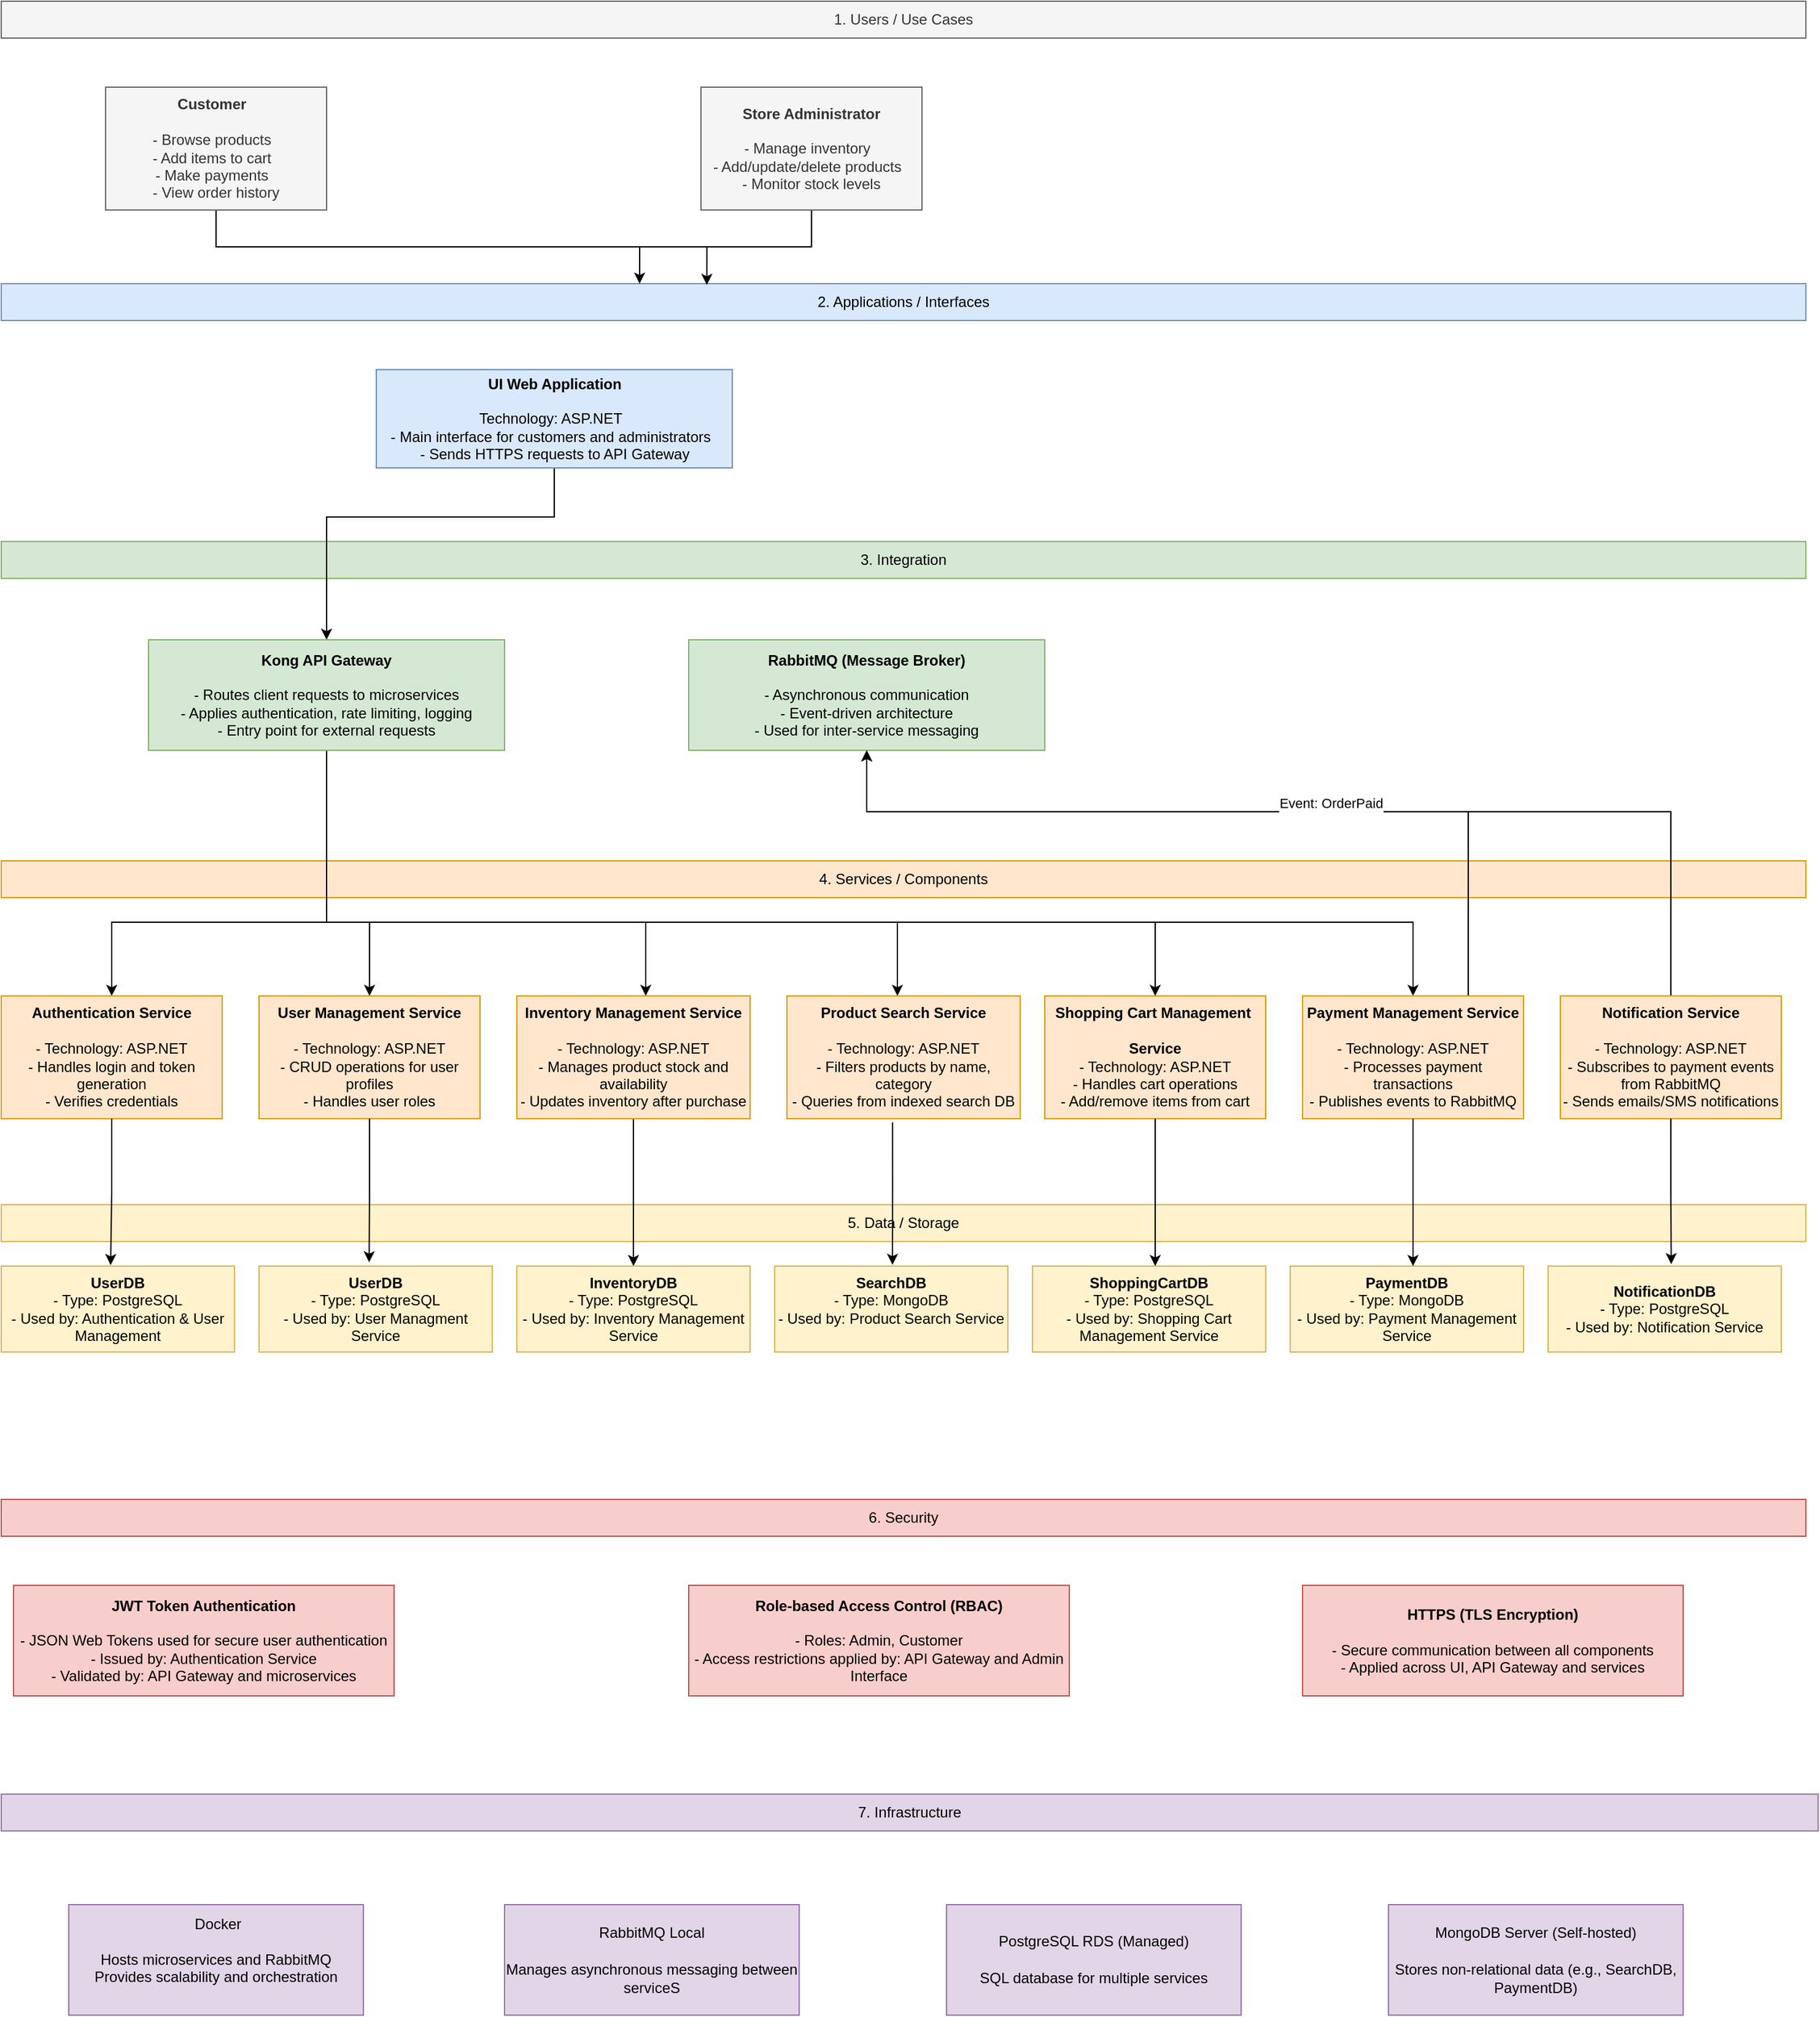 <mxfile version="28.0.5">
  <diagram name="Página-1" id="i13byZTgKiIOev3eByZY">
    <mxGraphModel dx="696" dy="443" grid="1" gridSize="10" guides="1" tooltips="1" connect="1" arrows="1" fold="1" page="1" pageScale="1" pageWidth="827" pageHeight="1169" math="0" shadow="0">
      <root>
        <mxCell id="0" />
        <mxCell id="1" parent="0" />
        <mxCell id="Bn-3ERYPzrL__islP2Uy-1" value="1. Users / Use Cases" style="rounded=0;whiteSpace=wrap;html=1;fillColor=#f5f5f5;fontColor=#333333;strokeColor=#666666;" parent="1" vertex="1">
          <mxGeometry x="80" y="80" width="1470" height="30" as="geometry" />
        </mxCell>
        <mxCell id="Bn-3ERYPzrL__islP2Uy-2" value="&lt;div&gt;2. Applications / Interfaces&lt;/div&gt;" style="rounded=0;whiteSpace=wrap;html=1;fillColor=#dae8fc;strokeColor=#6c8ebf;" parent="1" vertex="1">
          <mxGeometry x="80" y="310" width="1470" height="30" as="geometry" />
        </mxCell>
        <mxCell id="Bn-3ERYPzrL__islP2Uy-3" value="&lt;div&gt;3. Integration&lt;/div&gt;" style="rounded=0;whiteSpace=wrap;html=1;fillColor=#d5e8d4;strokeColor=#82b366;" parent="1" vertex="1">
          <mxGeometry x="80" y="520" width="1470" height="30" as="geometry" />
        </mxCell>
        <mxCell id="Bn-3ERYPzrL__islP2Uy-4" value="&lt;div style=&quot;&quot;&gt;&lt;span style=&quot;background-color: transparent; color: light-dark(rgb(0, 0, 0), rgb(255, 255, 255));&quot;&gt;5. Data / Storage&lt;/span&gt;&lt;/div&gt;" style="rounded=0;whiteSpace=wrap;html=1;fillColor=#fff2cc;strokeColor=#d6b656;align=center;" parent="1" vertex="1">
          <mxGeometry x="80" y="1060" width="1470" height="30" as="geometry" />
        </mxCell>
        <mxCell id="Bn-3ERYPzrL__islP2Uy-5" value="4. Services / Components" style="rounded=0;whiteSpace=wrap;html=1;fillColor=#ffe6cc;strokeColor=#d79b00;" parent="1" vertex="1">
          <mxGeometry x="80" y="780" width="1470" height="30" as="geometry" />
        </mxCell>
        <mxCell id="Bn-3ERYPzrL__islP2Uy-6" value="6. Security" style="rounded=0;whiteSpace=wrap;html=1;fillColor=#f8cecc;strokeColor=#b85450;" parent="1" vertex="1">
          <mxGeometry x="80" y="1300" width="1470" height="30" as="geometry" />
        </mxCell>
        <mxCell id="Bn-3ERYPzrL__islP2Uy-7" value="7. Infrastructure" style="rounded=0;whiteSpace=wrap;html=1;fillColor=#e1d5e7;strokeColor=#9673a6;" parent="1" vertex="1">
          <mxGeometry x="80" y="1540" width="1480" height="30" as="geometry" />
        </mxCell>
        <mxCell id="mHhzqrUSUbGw9TSnwTTk-6" style="edgeStyle=orthogonalEdgeStyle;rounded=0;orthogonalLoop=1;jettySize=auto;html=1;entryX=0.391;entryY=0.033;entryDx=0;entryDy=0;entryPerimeter=0;" parent="1" source="mHhzqrUSUbGw9TSnwTTk-1" target="Bn-3ERYPzrL__islP2Uy-2" edge="1">
          <mxGeometry relative="1" as="geometry" />
        </mxCell>
        <mxCell id="mHhzqrUSUbGw9TSnwTTk-1" value="&lt;div&gt;&lt;b&gt;Customer&amp;nbsp;&amp;nbsp;&lt;/b&gt;&lt;/div&gt;&lt;div&gt;&lt;b&gt;&lt;br&gt;&lt;/b&gt;&lt;/div&gt;&lt;div&gt;- Browse products&amp;nbsp;&amp;nbsp;&lt;/div&gt;&lt;div&gt;- Add items to cart&amp;nbsp;&amp;nbsp;&lt;/div&gt;&lt;div&gt;- Make payments&amp;nbsp;&amp;nbsp;&lt;/div&gt;&lt;div&gt;- View order history&lt;/div&gt;" style="whiteSpace=wrap;html=1;fillColor=#f5f5f5;fontColor=#333333;strokeColor=#666666;" parent="1" vertex="1">
          <mxGeometry x="165" y="150" width="180" height="100" as="geometry" />
        </mxCell>
        <mxCell id="mHhzqrUSUbGw9TSnwTTk-7" style="edgeStyle=orthogonalEdgeStyle;rounded=0;orthogonalLoop=1;jettySize=auto;html=1;exitX=0.5;exitY=1;exitDx=0;exitDy=0;" parent="1" source="mHhzqrUSUbGw9TSnwTTk-2" edge="1">
          <mxGeometry relative="1" as="geometry">
            <mxPoint x="600" y="310" as="targetPoint" />
            <Array as="points">
              <mxPoint x="740" y="280" />
              <mxPoint x="600" y="280" />
              <mxPoint x="600" y="310" />
            </Array>
          </mxGeometry>
        </mxCell>
        <mxCell id="mHhzqrUSUbGw9TSnwTTk-2" value="&lt;div&gt;&lt;b&gt;Store Administrator&lt;/b&gt;&lt;/div&gt;&lt;div&gt;&lt;b&gt;&amp;nbsp;&amp;nbsp;&lt;/b&gt;&lt;/div&gt;&lt;div&gt;- Manage inventory&amp;nbsp;&amp;nbsp;&lt;/div&gt;&lt;div&gt;- Add/update/delete products&amp;nbsp;&amp;nbsp;&lt;/div&gt;&lt;div&gt;- Monitor stock levels&lt;/div&gt;" style="whiteSpace=wrap;html=1;fillColor=#f5f5f5;fontColor=#333333;strokeColor=#666666;" parent="1" vertex="1">
          <mxGeometry x="650" y="150" width="180" height="100" as="geometry" />
        </mxCell>
        <mxCell id="mHhzqrUSUbGw9TSnwTTk-10" style="edgeStyle=orthogonalEdgeStyle;rounded=0;orthogonalLoop=1;jettySize=auto;html=1;exitX=0.5;exitY=1;exitDx=0;exitDy=0;" parent="1" source="mHhzqrUSUbGw9TSnwTTk-3" target="mHhzqrUSUbGw9TSnwTTk-8" edge="1">
          <mxGeometry relative="1" as="geometry">
            <Array as="points">
              <mxPoint x="531" y="500" />
              <mxPoint x="345" y="500" />
            </Array>
          </mxGeometry>
        </mxCell>
        <mxCell id="mHhzqrUSUbGw9TSnwTTk-3" value="&lt;div&gt;&lt;b&gt;UI Web Application&lt;/b&gt;&lt;/div&gt;&lt;div&gt;&lt;b&gt;&amp;nbsp;&amp;nbsp;&lt;/b&gt;&lt;/div&gt;&lt;div&gt;Technology: ASP.NET&amp;nbsp;&amp;nbsp;&lt;/div&gt;&lt;div&gt;- Main interface for customers and administrators&amp;nbsp;&amp;nbsp;&lt;/div&gt;&lt;div&gt;- Sends HTTPS requests to API Gateway&lt;/div&gt;" style="whiteSpace=wrap;html=1;fillColor=#dae8fc;strokeColor=#6c8ebf;" parent="1" vertex="1">
          <mxGeometry x="385.5" y="380" width="290" height="80" as="geometry" />
        </mxCell>
        <mxCell id="mHhzqrUSUbGw9TSnwTTk-19" style="edgeStyle=orthogonalEdgeStyle;rounded=0;orthogonalLoop=1;jettySize=auto;html=1;entryX=0.5;entryY=0;entryDx=0;entryDy=0;" parent="1" source="mHhzqrUSUbGw9TSnwTTk-8" target="mHhzqrUSUbGw9TSnwTTk-12" edge="1">
          <mxGeometry relative="1" as="geometry">
            <Array as="points">
              <mxPoint x="345" y="830" />
              <mxPoint x="170" y="830" />
            </Array>
          </mxGeometry>
        </mxCell>
        <mxCell id="mHhzqrUSUbGw9TSnwTTk-20" style="edgeStyle=orthogonalEdgeStyle;rounded=0;orthogonalLoop=1;jettySize=auto;html=1;entryX=0.5;entryY=0;entryDx=0;entryDy=0;" parent="1" source="mHhzqrUSUbGw9TSnwTTk-8" target="mHhzqrUSUbGw9TSnwTTk-13" edge="1">
          <mxGeometry relative="1" as="geometry">
            <Array as="points">
              <mxPoint x="345" y="830" />
              <mxPoint x="380" y="830" />
            </Array>
          </mxGeometry>
        </mxCell>
        <mxCell id="mHhzqrUSUbGw9TSnwTTk-21" style="edgeStyle=orthogonalEdgeStyle;rounded=0;orthogonalLoop=1;jettySize=auto;html=1;" parent="1" source="mHhzqrUSUbGw9TSnwTTk-8" target="mHhzqrUSUbGw9TSnwTTk-14" edge="1">
          <mxGeometry relative="1" as="geometry">
            <Array as="points">
              <mxPoint x="345" y="830" />
              <mxPoint x="605" y="830" />
            </Array>
          </mxGeometry>
        </mxCell>
        <mxCell id="mHhzqrUSUbGw9TSnwTTk-22" style="edgeStyle=orthogonalEdgeStyle;rounded=0;orthogonalLoop=1;jettySize=auto;html=1;" parent="1" source="mHhzqrUSUbGw9TSnwTTk-8" target="mHhzqrUSUbGw9TSnwTTk-15" edge="1">
          <mxGeometry relative="1" as="geometry">
            <Array as="points">
              <mxPoint x="345" y="830" />
              <mxPoint x="810" y="830" />
            </Array>
          </mxGeometry>
        </mxCell>
        <mxCell id="mHhzqrUSUbGw9TSnwTTk-23" style="edgeStyle=orthogonalEdgeStyle;rounded=0;orthogonalLoop=1;jettySize=auto;html=1;" parent="1" source="mHhzqrUSUbGw9TSnwTTk-8" target="mHhzqrUSUbGw9TSnwTTk-16" edge="1">
          <mxGeometry relative="1" as="geometry">
            <Array as="points">
              <mxPoint x="345" y="830" />
              <mxPoint x="1020" y="830" />
            </Array>
          </mxGeometry>
        </mxCell>
        <mxCell id="mHhzqrUSUbGw9TSnwTTk-24" style="edgeStyle=orthogonalEdgeStyle;rounded=0;orthogonalLoop=1;jettySize=auto;html=1;" parent="1" source="mHhzqrUSUbGw9TSnwTTk-8" target="mHhzqrUSUbGw9TSnwTTk-17" edge="1">
          <mxGeometry relative="1" as="geometry">
            <Array as="points">
              <mxPoint x="345" y="830" />
              <mxPoint x="1230" y="830" />
            </Array>
          </mxGeometry>
        </mxCell>
        <mxCell id="mHhzqrUSUbGw9TSnwTTk-8" value="&lt;div&gt;&lt;b&gt;Kong API Gateway&lt;/b&gt;&lt;/div&gt;&lt;div&gt;&lt;br&gt;&lt;/div&gt;&lt;div&gt;- Routes client requests to microservices&lt;/div&gt;&lt;div&gt;- Applies authentication, rate limiting, logging&lt;/div&gt;&lt;div&gt;- Entry point for external requests&lt;/div&gt;" style="whiteSpace=wrap;html=1;fillColor=#d5e8d4;strokeColor=#82b366;" parent="1" vertex="1">
          <mxGeometry x="200" y="600" width="290" height="90" as="geometry" />
        </mxCell>
        <mxCell id="mHhzqrUSUbGw9TSnwTTk-9" value="&lt;div&gt;&lt;b&gt;RabbitMQ (Message Broker)&lt;/b&gt;&lt;/div&gt;&lt;div&gt;&lt;b&gt;&lt;br&gt;&lt;/b&gt;&lt;/div&gt;&lt;div&gt;- Asynchronous communication&lt;/div&gt;&lt;div&gt;- Event-driven architecture&lt;/div&gt;&lt;div&gt;- Used for inter-service messaging&lt;/div&gt;" style="whiteSpace=wrap;html=1;fillColor=#d5e8d4;strokeColor=#82b366;" parent="1" vertex="1">
          <mxGeometry x="640" y="600" width="290" height="90" as="geometry" />
        </mxCell>
        <mxCell id="mHhzqrUSUbGw9TSnwTTk-12" value="&lt;div&gt;&lt;b&gt;Authentication Service&lt;/b&gt;&lt;/div&gt;&lt;div&gt;&lt;b&gt;&lt;br&gt;&lt;/b&gt;&lt;/div&gt;&lt;div&gt;- Technology: ASP.NET&lt;/div&gt;&lt;div&gt;- Handles login and token generation&lt;/div&gt;&lt;div&gt;- Verifies credentials&lt;/div&gt;" style="whiteSpace=wrap;html=1;fillColor=#ffe6cc;strokeColor=#d79b00;" parent="1" vertex="1">
          <mxGeometry x="80" y="890" width="180" height="100" as="geometry" />
        </mxCell>
        <mxCell id="mHhzqrUSUbGw9TSnwTTk-13" value="&lt;div&gt;&lt;b&gt;User Management Service&lt;/b&gt;&lt;/div&gt;&lt;div&gt;&lt;b&gt;&lt;br&gt;&lt;/b&gt;&lt;/div&gt;&lt;div&gt;- Technology: ASP.NET&lt;/div&gt;&lt;div&gt;- CRUD operations for user profiles&lt;/div&gt;&lt;div&gt;- Handles user roles&lt;/div&gt;" style="whiteSpace=wrap;html=1;fillColor=#ffe6cc;strokeColor=#d79b00;" parent="1" vertex="1">
          <mxGeometry x="290" y="890" width="180" height="100" as="geometry" />
        </mxCell>
        <mxCell id="mHhzqrUSUbGw9TSnwTTk-35" style="edgeStyle=orthogonalEdgeStyle;rounded=0;orthogonalLoop=1;jettySize=auto;html=1;" parent="1" source="mHhzqrUSUbGw9TSnwTTk-14" target="mHhzqrUSUbGw9TSnwTTk-29" edge="1">
          <mxGeometry relative="1" as="geometry" />
        </mxCell>
        <mxCell id="mHhzqrUSUbGw9TSnwTTk-14" value="&lt;div&gt;&lt;b&gt;Inventory Management Service&lt;/b&gt;&lt;/div&gt;&lt;div&gt;&lt;b&gt;&lt;br&gt;&lt;/b&gt;&lt;/div&gt;&lt;div&gt;- Technology: ASP.NET&lt;/div&gt;&lt;div&gt;- Manages product stock and availability&lt;/div&gt;&lt;div&gt;- Updates inventory after purchase&lt;/div&gt;" style="whiteSpace=wrap;html=1;fillColor=#ffe6cc;strokeColor=#d79b00;" parent="1" vertex="1">
          <mxGeometry x="500" y="890" width="190" height="100" as="geometry" />
        </mxCell>
        <mxCell id="mHhzqrUSUbGw9TSnwTTk-15" value="&lt;div&gt;&lt;b&gt;Product Search Service&lt;/b&gt;&lt;/div&gt;&lt;div&gt;&lt;b&gt;&lt;br&gt;&lt;/b&gt;&lt;/div&gt;&lt;div&gt;- Technology: ASP.NET&lt;/div&gt;&lt;div&gt;- Filters products by name, category&lt;/div&gt;&lt;div&gt;- Queries from indexed search DB&lt;/div&gt;" style="whiteSpace=wrap;html=1;fillColor=#ffe6cc;strokeColor=#d79b00;" parent="1" vertex="1">
          <mxGeometry x="720" y="890" width="190" height="100" as="geometry" />
        </mxCell>
        <mxCell id="mHhzqrUSUbGw9TSnwTTk-16" value="&lt;div&gt;&lt;b&gt;Shopping Cart Management&amp;nbsp;&lt;/b&gt;&lt;/div&gt;&lt;div&gt;&lt;b&gt;&lt;br&gt;&lt;/b&gt;&lt;/div&gt;&lt;div&gt;&lt;b&gt;Service&lt;/b&gt;&lt;/div&gt;&lt;div&gt;- Technology: ASP.NET&lt;/div&gt;&lt;div&gt;- Handles cart operations&lt;/div&gt;&lt;div&gt;- Add/remove items from cart&lt;/div&gt;" style="whiteSpace=wrap;html=1;fillColor=#ffe6cc;strokeColor=#d79b00;" parent="1" vertex="1">
          <mxGeometry x="930" y="890" width="180" height="100" as="geometry" />
        </mxCell>
        <mxCell id="mHhzqrUSUbGw9TSnwTTk-25" style="edgeStyle=orthogonalEdgeStyle;rounded=0;orthogonalLoop=1;jettySize=auto;html=1;exitX=0.75;exitY=0;exitDx=0;exitDy=0;" parent="1" source="mHhzqrUSUbGw9TSnwTTk-17" target="mHhzqrUSUbGw9TSnwTTk-9" edge="1">
          <mxGeometry relative="1" as="geometry">
            <Array as="points">
              <mxPoint x="1275" y="740" />
              <mxPoint x="785" y="740" />
            </Array>
          </mxGeometry>
        </mxCell>
        <mxCell id="mHhzqrUSUbGw9TSnwTTk-17" value="&lt;div&gt;&lt;b&gt;Payment Management Service&lt;/b&gt;&lt;/div&gt;&lt;div&gt;&lt;b&gt;&lt;br&gt;&lt;/b&gt;&lt;/div&gt;&lt;div&gt;- Technology: ASP.NET&lt;/div&gt;&lt;div&gt;- Processes payment transactions&lt;/div&gt;&lt;div&gt;- Publishes events to RabbitMQ&lt;/div&gt;" style="whiteSpace=wrap;html=1;fillColor=#ffe6cc;strokeColor=#d79b00;" parent="1" vertex="1">
          <mxGeometry x="1140" y="890" width="180" height="100" as="geometry" />
        </mxCell>
        <mxCell id="mHhzqrUSUbGw9TSnwTTk-26" value="&#xa;Event: OrderPaid&#xa;&#xa;" style="edgeStyle=orthogonalEdgeStyle;rounded=0;orthogonalLoop=1;jettySize=auto;html=1;" parent="1" source="mHhzqrUSUbGw9TSnwTTk-18" target="mHhzqrUSUbGw9TSnwTTk-9" edge="1">
          <mxGeometry relative="1" as="geometry">
            <Array as="points">
              <mxPoint x="1440" y="740" />
              <mxPoint x="785" y="740" />
            </Array>
          </mxGeometry>
        </mxCell>
        <mxCell id="mHhzqrUSUbGw9TSnwTTk-18" value="&lt;div&gt;&lt;b&gt;Notification Service&lt;/b&gt;&lt;/div&gt;&lt;div&gt;&lt;b&gt;&lt;br&gt;&lt;/b&gt;&lt;/div&gt;&lt;div&gt;- Technology: ASP.NET&lt;/div&gt;&lt;div&gt;- Subscribes to payment events from RabbitMQ&lt;/div&gt;&lt;div&gt;- Sends emails/SMS notifications&lt;/div&gt;" style="whiteSpace=wrap;html=1;fillColor=#ffe6cc;strokeColor=#d79b00;" parent="1" vertex="1">
          <mxGeometry x="1350" y="890" width="180" height="100" as="geometry" />
        </mxCell>
        <UserObject label="&lt;b&gt;UserDB&lt;/b&gt;&lt;div&gt;&lt;div&gt;- Type: PostgreSQL&lt;/div&gt;&lt;div&gt;- Used by: Authentication &amp;amp; User Management&lt;/div&gt;&lt;/div&gt;" link="&#xa;&lt;ol data-end=&quot;486&quot; data-start=&quot;473&quot;&gt;&lt;li data-end=&quot;486&quot; data-start=&quot;473&quot;&gt;&lt;p data-end=&quot;486&quot; data-start=&quot;476&quot;&gt;&lt;strong data-end=&quot;486&quot; data-start=&quot;476&quot;&gt;UserDB&lt;/strong&gt;&lt;/p&gt;&#xa;&lt;/li&gt;&#xa;&lt;/ol&gt;&#xa;&lt;pre data-end=&quot;557&quot; data-start=&quot;487&quot; class=&quot;overflow-visible!&quot;&gt;&lt;div class=&quot;contain-inline-size rounded-2xl relative bg-token-sidebar-surface-primary&quot;&gt;&lt;div class=&quot;flex items-center text-token-text-secondary px-4 py-2 text-xs font-sans justify-between h-9 bg-token-sidebar-surface-primary select-none rounded-t-2xl&quot;&gt;pgsql&lt;/div&gt;&lt;div class=&quot;sticky top-9&quot;&gt;&lt;div class=&quot;absolute end-0 bottom-0 flex h-9 items-center pe-2&quot;&gt;&lt;div class=&quot;bg-token-bg-elevated-secondary text-token-text-secondary flex items-center gap-4 rounded-sm px-2 font-sans text-xs&quot;&gt;&lt;button aria-label=&quot;Copiar&quot; class=&quot;flex gap-1 items-center select-none py-1&quot;&gt;&lt;svg class=&quot;icon-xs&quot; xmlns=&quot;http://www.w3.org/2000/svg&quot; fill=&quot;currentColor&quot; viewBox=&quot;0 0 20 20&quot; height=&quot;20&quot; width=&quot;20&quot;&gt;&lt;path d=&quot;M12.668 10.667C12.668 9.956 12.668 9.463 12.637 9.079C12.614 8.797 12.576 8.608 12.524 8.464L12.469 8.334C12.315 8.032 12.08 7.779 11.793 7.603L11.666 7.531C11.508 7.451 11.296 7.394 10.921 7.363C10.537 7.332 10.044 7.332 9.333 7.332H6.5C5.789 7.332 5.296 7.332 4.912 7.363C4.63 7.386 4.441 7.424 4.297 7.476L4.167 7.531C3.865 7.685 3.612 7.92 3.436 8.207L3.365 8.334C3.285 8.492 3.228 8.704 3.197 9.079C3.166 9.463 3.165 9.956 3.165 10.667V13.5C3.165 14.211 3.166 14.704 3.197 15.088C3.228 15.464 3.285 15.675 3.365 15.833L3.436 15.959C3.612 16.247 3.865 16.481 4.167 16.635L4.297 16.691C4.441 16.743 4.63 16.78 4.912 16.803C5.296 16.834 5.789 16.835 6.5 16.835H9.333C10.044 16.835 10.537 16.834 10.921 16.803C11.296 16.772 11.508 16.715 11.666 16.635L11.793 16.564C12.08 16.388 12.315 16.135 12.469 15.833L12.524 15.703C12.576 15.559 12.614 15.37 12.637 15.088C12.668 14.704 12.668 14.211 12.668 13.5V10.667ZM13.998 12.665C14.453 12.663 14.801 12.66 15.088 12.637C15.463 12.606 15.675 12.549 15.833 12.469L15.959 12.398C16.247 12.221 16.481 11.968 16.635 11.666L16.691 11.536C16.743 11.392 16.78 11.203 16.803 10.921C16.834 10.537 16.835 10.044 16.835 9.333V6.5C16.835 5.789 16.834 5.296 16.803 4.912C16.78 4.63 16.743 4.441 16.691 4.297L16.635 4.167C16.481 3.865 16.247 3.612 15.959 3.436L15.833 3.365C15.675 3.285 15.464 3.228 15.088 3.197C14.704 3.166 14.211 3.165 13.5 3.165H10.667C9.956 3.165 9.463 3.166 9.079 3.197C8.797 3.22 8.608 3.257 8.464 3.309L8.334 3.365C8.032 3.519 7.779 3.753 7.603 4.041L7.531 4.167C7.451 4.325 7.394 4.537 7.363 4.912C7.34 5.199 7.336 5.547 7.334 6.002H9.333C10.022 6.002 10.579 6.001 11.029 6.038C11.487 6.076 11.894 6.155 12.271 6.347L12.488 6.469C12.984 6.773 13.388 7.209 13.653 7.729L13.72 7.872C13.864 8.209 13.929 8.57 13.962 8.971C13.999 9.421 13.998 9.978 13.998 10.667V12.665ZM18.165 9.333C18.165 10.022 18.166 10.579 18.129 11.029C18.096 11.43 18.031 11.791 17.887 12.128L17.82 12.271C17.555 12.791 17.151 13.227 16.655 13.531L16.436 13.653C16.06 13.845 15.654 13.925 15.196 13.962C14.859 13.989 14.462 13.993 13.995 13.995C13.993 14.462 13.989 14.859 13.962 15.196C13.929 15.597 13.864 15.958 13.72 16.294L13.653 16.436C13.388 16.958 12.984 17.394 12.488 17.698L12.271 17.82C11.894 18.012 11.487 18.091 11.029 18.129C10.579 18.166 10.022 18.165 9.333 18.165H6.5C5.811 18.165 5.254 18.166 4.804 18.129C4.403 18.096 4.042 18.031 3.706 17.887L3.563 17.82C3.042 17.555 2.606 17.151 2.302 16.655L2.18 16.436C1.988 16.06 1.909 15.654 1.871 15.196C1.834 14.746 1.835 14.189 1.835 13.5V10.667C1.835 9.978 1.834 9.421 1.871 8.971C1.909 8.513 1.988 8.106 2.18 7.729L2.302 7.512C2.606 7.016 3.042 6.612 3.563 6.347L3.706 6.28C4.042 6.136 4.403 6.071 4.804 6.038C5.141 6.011 5.537 6.006 6.004 6.004C6.006 5.537 6.011 5.141 6.038 4.804C6.075 4.346 6.155 3.94 6.347 3.563L6.469 3.345C6.773 2.849 7.209 2.445 7.729 2.18L7.872 2.113C8.209 1.969 8.57 1.904 8.971 1.871C9.421 1.834 9.978 1.835 10.667 1.835H13.5C14.189 1.835 14.746 1.834 15.196 1.871C15.654 1.909 16.06 1.988 16.436 2.18L16.655 2.302C17.151 2.606 17.555 3.042 17.82 3.563L17.887 3.706C18.031 4.042 18.096 4.403 18.129 4.804C18.166 5.254 18.165 5.811 18.165 6.5V9.333Z&quot;&gt;&lt;/path&gt;&lt;/svg&gt;Copiar&lt;/button&gt;&lt;span data-state=&quot;closed&quot; class=&quot;&quot;&gt;&lt;button class=&quot;flex items-center gap-1 py-1 select-none&quot;&gt;&lt;svg class=&quot;icon-xs&quot; xmlns=&quot;http://www.w3.org/2000/svg&quot; fill=&quot;currentColor&quot; viewBox=&quot;0 0 20 20&quot; height=&quot;20&quot; width=&quot;20&quot;&gt;&lt;path d=&quot;M12.03 4.113C13.441 2.703 15.727 2.703 17.138 4.113C18.547 5.524 18.548 7.811 17.138 9.221L10.846 15.512C10.522 15.835 10.287 16.072 10.055 16.263L9.82 16.439C9.615 16.579 9.398 16.7 9.171 16.8L8.941 16.892C8.76 16.958 8.572 17.007 8.355 17.052L7.591 17.186L5.197 17.586C5.055 17.61 4.903 17.636 4.774 17.645C4.676 17.653 4.542 17.655 4.396 17.62L4.247 17.57C4.024 17.475 3.841 17.307 3.726 17.096L3.68 17.003C3.593 16.801 3.596 16.607 3.605 16.476C3.615 16.347 3.64 16.196 3.664 16.054L4.063 13.66C4.164 13.058 4.225 12.673 4.358 12.31L4.451 12.079C4.551 11.852 4.672 11.635 4.812 11.43L4.987 11.195C5.178 10.963 5.415 10.728 5.738 10.404L12.03 4.113ZM6.679 11.345C6.329 11.694 6.145 11.88 6.02 12.033L5.909 12.18C5.816 12.316 5.735 12.462 5.669 12.613L5.607 12.767C5.527 12.987 5.483 13.229 5.375 13.879L4.977 16.273L4.976 16.274H4.979L7.372 15.875L8.089 15.749C8.258 15.715 8.373 15.684 8.483 15.644L8.637 15.581C8.788 15.515 8.934 15.434 9.07 15.341L9.217 15.23C9.37 15.105 9.556 14.921 9.905 14.571L14.893 9.583L11.666 6.357L6.679 11.345ZM16.196 5.054C15.305 4.163 13.862 4.163 12.971 5.054L12.607 5.416L15.833 8.643L16.196 8.279C17.087 7.388 17.087 5.945 16.196 5.054Z&quot;&gt;&lt;/path&gt;&lt;path d=&quot;M4.583 1.783C4.726 1.783 4.849 1.884 4.877 2.024C4.994 2.609 5.224 3.116 5.584 3.504C5.941 3.889 6.443 4.172 7.133 4.287C7.277 4.311 7.383 4.437 7.383 4.583C7.383 4.729 7.277 4.855 7.133 4.879C6.442 4.994 5.941 5.277 5.584 5.662C5.269 6.001 5.054 6.433 4.927 6.927L4.877 7.142C4.849 7.282 4.726 7.383 4.583 7.383C4.44 7.383 4.317 7.282 4.289 7.142C4.172 6.557 3.942 6.05 3.582 5.662C3.225 5.278 2.723 4.994 2.033 4.879C1.889 4.854 1.783 4.729 1.783 4.583C1.783 4.437 1.889 4.311 2.033 4.287C2.724 4.172 3.225 3.889 3.582 3.504C3.942 3.116 4.172 2.609 4.289 2.024L4.304 1.974C4.348 1.861 4.458 1.783 4.583 1.783Z&quot;&gt;&lt;/path&gt;&lt;/svg&gt;Editar&lt;/button&gt;&lt;/span&gt;&lt;/div&gt;&lt;/div&gt;&lt;/div&gt;&lt;div dir=&quot;ltr&quot; class=&quot;overflow-y-auto p-4&quot;&gt;&lt;code class=&quot;whitespace-pre!&quot;&gt;&lt;span&gt;&lt;span&gt;- &lt;/span&gt;&lt;span&gt;&lt;span class=&quot;hljs-keyword&quot;&gt;Type&lt;/span&gt;&lt;/span&gt;&lt;span&gt;: PostgreSQL&#xa;- Used &lt;/span&gt;&lt;span&gt;&lt;span class=&quot;hljs-keyword&quot;&gt;by&lt;/span&gt;&lt;/span&gt;&lt;span&gt;: Authentication &amp;amp; &lt;/span&gt;&lt;span&gt;&lt;span class=&quot;hljs-keyword&quot;&gt;User&lt;/span&gt;&lt;/span&gt;&lt;span&gt; Management&lt;/span&gt;&lt;/span&gt;&lt;/code&gt;&lt;/div&gt;&lt;/div&gt;&lt;/pre&gt;&#xa;&#xa;" id="mHhzqrUSUbGw9TSnwTTk-27">
          <mxCell style="whiteSpace=wrap;html=1;fillColor=#fff2cc;strokeColor=#d6b656;" parent="1" vertex="1">
            <mxGeometry x="80" y="1110" width="190" height="70" as="geometry" />
          </mxCell>
        </UserObject>
        <UserObject label="&lt;b&gt;InventoryDB&lt;/b&gt;&lt;div&gt;&lt;div&gt;- Type: PostgreSQL&lt;/div&gt;&lt;div&gt;- Used by: Inventory Management Service&lt;/div&gt;&lt;/div&gt;" link="&#xa;&lt;ol data-end=&quot;486&quot; data-start=&quot;473&quot;&gt;&lt;li data-end=&quot;486&quot; data-start=&quot;473&quot;&gt;&lt;p data-end=&quot;486&quot; data-start=&quot;476&quot;&gt;&lt;strong data-end=&quot;486&quot; data-start=&quot;476&quot;&gt;UserDB&lt;/strong&gt;&lt;/p&gt;&#xa;&lt;/li&gt;&#xa;&lt;/ol&gt;&#xa;&lt;pre data-end=&quot;557&quot; data-start=&quot;487&quot; class=&quot;overflow-visible!&quot;&gt;&lt;div class=&quot;contain-inline-size rounded-2xl relative bg-token-sidebar-surface-primary&quot;&gt;&lt;div class=&quot;flex items-center text-token-text-secondary px-4 py-2 text-xs font-sans justify-between h-9 bg-token-sidebar-surface-primary select-none rounded-t-2xl&quot;&gt;pgsql&lt;/div&gt;&lt;div class=&quot;sticky top-9&quot;&gt;&lt;div class=&quot;absolute end-0 bottom-0 flex h-9 items-center pe-2&quot;&gt;&lt;div class=&quot;bg-token-bg-elevated-secondary text-token-text-secondary flex items-center gap-4 rounded-sm px-2 font-sans text-xs&quot;&gt;&lt;button aria-label=&quot;Copiar&quot; class=&quot;flex gap-1 items-center select-none py-1&quot;&gt;&lt;svg class=&quot;icon-xs&quot; xmlns=&quot;http://www.w3.org/2000/svg&quot; fill=&quot;currentColor&quot; viewBox=&quot;0 0 20 20&quot; height=&quot;20&quot; width=&quot;20&quot;&gt;&lt;path d=&quot;M12.668 10.667C12.668 9.956 12.668 9.463 12.637 9.079C12.614 8.797 12.576 8.608 12.524 8.464L12.469 8.334C12.315 8.032 12.08 7.779 11.793 7.603L11.666 7.531C11.508 7.451 11.296 7.394 10.921 7.363C10.537 7.332 10.044 7.332 9.333 7.332H6.5C5.789 7.332 5.296 7.332 4.912 7.363C4.63 7.386 4.441 7.424 4.297 7.476L4.167 7.531C3.865 7.685 3.612 7.92 3.436 8.207L3.365 8.334C3.285 8.492 3.228 8.704 3.197 9.079C3.166 9.463 3.165 9.956 3.165 10.667V13.5C3.165 14.211 3.166 14.704 3.197 15.088C3.228 15.464 3.285 15.675 3.365 15.833L3.436 15.959C3.612 16.247 3.865 16.481 4.167 16.635L4.297 16.691C4.441 16.743 4.63 16.78 4.912 16.803C5.296 16.834 5.789 16.835 6.5 16.835H9.333C10.044 16.835 10.537 16.834 10.921 16.803C11.296 16.772 11.508 16.715 11.666 16.635L11.793 16.564C12.08 16.388 12.315 16.135 12.469 15.833L12.524 15.703C12.576 15.559 12.614 15.37 12.637 15.088C12.668 14.704 12.668 14.211 12.668 13.5V10.667ZM13.998 12.665C14.453 12.663 14.801 12.66 15.088 12.637C15.463 12.606 15.675 12.549 15.833 12.469L15.959 12.398C16.247 12.221 16.481 11.968 16.635 11.666L16.691 11.536C16.743 11.392 16.78 11.203 16.803 10.921C16.834 10.537 16.835 10.044 16.835 9.333V6.5C16.835 5.789 16.834 5.296 16.803 4.912C16.78 4.63 16.743 4.441 16.691 4.297L16.635 4.167C16.481 3.865 16.247 3.612 15.959 3.436L15.833 3.365C15.675 3.285 15.464 3.228 15.088 3.197C14.704 3.166 14.211 3.165 13.5 3.165H10.667C9.956 3.165 9.463 3.166 9.079 3.197C8.797 3.22 8.608 3.257 8.464 3.309L8.334 3.365C8.032 3.519 7.779 3.753 7.603 4.041L7.531 4.167C7.451 4.325 7.394 4.537 7.363 4.912C7.34 5.199 7.336 5.547 7.334 6.002H9.333C10.022 6.002 10.579 6.001 11.029 6.038C11.487 6.076 11.894 6.155 12.271 6.347L12.488 6.469C12.984 6.773 13.388 7.209 13.653 7.729L13.72 7.872C13.864 8.209 13.929 8.57 13.962 8.971C13.999 9.421 13.998 9.978 13.998 10.667V12.665ZM18.165 9.333C18.165 10.022 18.166 10.579 18.129 11.029C18.096 11.43 18.031 11.791 17.887 12.128L17.82 12.271C17.555 12.791 17.151 13.227 16.655 13.531L16.436 13.653C16.06 13.845 15.654 13.925 15.196 13.962C14.859 13.989 14.462 13.993 13.995 13.995C13.993 14.462 13.989 14.859 13.962 15.196C13.929 15.597 13.864 15.958 13.72 16.294L13.653 16.436C13.388 16.958 12.984 17.394 12.488 17.698L12.271 17.82C11.894 18.012 11.487 18.091 11.029 18.129C10.579 18.166 10.022 18.165 9.333 18.165H6.5C5.811 18.165 5.254 18.166 4.804 18.129C4.403 18.096 4.042 18.031 3.706 17.887L3.563 17.82C3.042 17.555 2.606 17.151 2.302 16.655L2.18 16.436C1.988 16.06 1.909 15.654 1.871 15.196C1.834 14.746 1.835 14.189 1.835 13.5V10.667C1.835 9.978 1.834 9.421 1.871 8.971C1.909 8.513 1.988 8.106 2.18 7.729L2.302 7.512C2.606 7.016 3.042 6.612 3.563 6.347L3.706 6.28C4.042 6.136 4.403 6.071 4.804 6.038C5.141 6.011 5.537 6.006 6.004 6.004C6.006 5.537 6.011 5.141 6.038 4.804C6.075 4.346 6.155 3.94 6.347 3.563L6.469 3.345C6.773 2.849 7.209 2.445 7.729 2.18L7.872 2.113C8.209 1.969 8.57 1.904 8.971 1.871C9.421 1.834 9.978 1.835 10.667 1.835H13.5C14.189 1.835 14.746 1.834 15.196 1.871C15.654 1.909 16.06 1.988 16.436 2.18L16.655 2.302C17.151 2.606 17.555 3.042 17.82 3.563L17.887 3.706C18.031 4.042 18.096 4.403 18.129 4.804C18.166 5.254 18.165 5.811 18.165 6.5V9.333Z&quot;&gt;&lt;/path&gt;&lt;/svg&gt;Copiar&lt;/button&gt;&lt;span data-state=&quot;closed&quot; class=&quot;&quot;&gt;&lt;button class=&quot;flex items-center gap-1 py-1 select-none&quot;&gt;&lt;svg class=&quot;icon-xs&quot; xmlns=&quot;http://www.w3.org/2000/svg&quot; fill=&quot;currentColor&quot; viewBox=&quot;0 0 20 20&quot; height=&quot;20&quot; width=&quot;20&quot;&gt;&lt;path d=&quot;M12.03 4.113C13.441 2.703 15.727 2.703 17.138 4.113C18.547 5.524 18.548 7.811 17.138 9.221L10.846 15.512C10.522 15.835 10.287 16.072 10.055 16.263L9.82 16.439C9.615 16.579 9.398 16.7 9.171 16.8L8.941 16.892C8.76 16.958 8.572 17.007 8.355 17.052L7.591 17.186L5.197 17.586C5.055 17.61 4.903 17.636 4.774 17.645C4.676 17.653 4.542 17.655 4.396 17.62L4.247 17.57C4.024 17.475 3.841 17.307 3.726 17.096L3.68 17.003C3.593 16.801 3.596 16.607 3.605 16.476C3.615 16.347 3.64 16.196 3.664 16.054L4.063 13.66C4.164 13.058 4.225 12.673 4.358 12.31L4.451 12.079C4.551 11.852 4.672 11.635 4.812 11.43L4.987 11.195C5.178 10.963 5.415 10.728 5.738 10.404L12.03 4.113ZM6.679 11.345C6.329 11.694 6.145 11.88 6.02 12.033L5.909 12.18C5.816 12.316 5.735 12.462 5.669 12.613L5.607 12.767C5.527 12.987 5.483 13.229 5.375 13.879L4.977 16.273L4.976 16.274H4.979L7.372 15.875L8.089 15.749C8.258 15.715 8.373 15.684 8.483 15.644L8.637 15.581C8.788 15.515 8.934 15.434 9.07 15.341L9.217 15.23C9.37 15.105 9.556 14.921 9.905 14.571L14.893 9.583L11.666 6.357L6.679 11.345ZM16.196 5.054C15.305 4.163 13.862 4.163 12.971 5.054L12.607 5.416L15.833 8.643L16.196 8.279C17.087 7.388 17.087 5.945 16.196 5.054Z&quot;&gt;&lt;/path&gt;&lt;path d=&quot;M4.583 1.783C4.726 1.783 4.849 1.884 4.877 2.024C4.994 2.609 5.224 3.116 5.584 3.504C5.941 3.889 6.443 4.172 7.133 4.287C7.277 4.311 7.383 4.437 7.383 4.583C7.383 4.729 7.277 4.855 7.133 4.879C6.442 4.994 5.941 5.277 5.584 5.662C5.269 6.001 5.054 6.433 4.927 6.927L4.877 7.142C4.849 7.282 4.726 7.383 4.583 7.383C4.44 7.383 4.317 7.282 4.289 7.142C4.172 6.557 3.942 6.05 3.582 5.662C3.225 5.278 2.723 4.994 2.033 4.879C1.889 4.854 1.783 4.729 1.783 4.583C1.783 4.437 1.889 4.311 2.033 4.287C2.724 4.172 3.225 3.889 3.582 3.504C3.942 3.116 4.172 2.609 4.289 2.024L4.304 1.974C4.348 1.861 4.458 1.783 4.583 1.783Z&quot;&gt;&lt;/path&gt;&lt;/svg&gt;Editar&lt;/button&gt;&lt;/span&gt;&lt;/div&gt;&lt;/div&gt;&lt;/div&gt;&lt;div dir=&quot;ltr&quot; class=&quot;overflow-y-auto p-4&quot;&gt;&lt;code class=&quot;whitespace-pre!&quot;&gt;&lt;span&gt;&lt;span&gt;- &lt;/span&gt;&lt;span&gt;&lt;span class=&quot;hljs-keyword&quot;&gt;Type&lt;/span&gt;&lt;/span&gt;&lt;span&gt;: PostgreSQL&#xa;- Used &lt;/span&gt;&lt;span&gt;&lt;span class=&quot;hljs-keyword&quot;&gt;by&lt;/span&gt;&lt;/span&gt;&lt;span&gt;: Authentication &amp;amp; &lt;/span&gt;&lt;span&gt;&lt;span class=&quot;hljs-keyword&quot;&gt;User&lt;/span&gt;&lt;/span&gt;&lt;span&gt; Management&lt;/span&gt;&lt;/span&gt;&lt;/code&gt;&lt;/div&gt;&lt;/div&gt;&lt;/pre&gt;&#xa;&#xa;" id="mHhzqrUSUbGw9TSnwTTk-29">
          <mxCell style="whiteSpace=wrap;html=1;fillColor=#fff2cc;strokeColor=#d6b656;" parent="1" vertex="1">
            <mxGeometry x="500" y="1110" width="190" height="70" as="geometry" />
          </mxCell>
        </UserObject>
        <UserObject label="&lt;b&gt;SearchDB&lt;/b&gt;&lt;div&gt;&lt;div&gt;- Type: MongoDB&lt;/div&gt;&lt;div&gt;- Used by: Product Search Service&lt;/div&gt;&lt;/div&gt;&lt;div&gt;&lt;br&gt;&lt;/div&gt;" link="&#xa;&lt;ol data-end=&quot;486&quot; data-start=&quot;473&quot;&gt;&lt;li data-end=&quot;486&quot; data-start=&quot;473&quot;&gt;&lt;p data-end=&quot;486&quot; data-start=&quot;476&quot;&gt;&lt;strong data-end=&quot;486&quot; data-start=&quot;476&quot;&gt;UserDB&lt;/strong&gt;&lt;/p&gt;&#xa;&lt;/li&gt;&#xa;&lt;/ol&gt;&#xa;&lt;pre data-end=&quot;557&quot; data-start=&quot;487&quot; class=&quot;overflow-visible!&quot;&gt;&lt;div class=&quot;contain-inline-size rounded-2xl relative bg-token-sidebar-surface-primary&quot;&gt;&lt;div class=&quot;flex items-center text-token-text-secondary px-4 py-2 text-xs font-sans justify-between h-9 bg-token-sidebar-surface-primary select-none rounded-t-2xl&quot;&gt;pgsql&lt;/div&gt;&lt;div class=&quot;sticky top-9&quot;&gt;&lt;div class=&quot;absolute end-0 bottom-0 flex h-9 items-center pe-2&quot;&gt;&lt;div class=&quot;bg-token-bg-elevated-secondary text-token-text-secondary flex items-center gap-4 rounded-sm px-2 font-sans text-xs&quot;&gt;&lt;button aria-label=&quot;Copiar&quot; class=&quot;flex gap-1 items-center select-none py-1&quot;&gt;&lt;svg class=&quot;icon-xs&quot; xmlns=&quot;http://www.w3.org/2000/svg&quot; fill=&quot;currentColor&quot; viewBox=&quot;0 0 20 20&quot; height=&quot;20&quot; width=&quot;20&quot;&gt;&lt;path d=&quot;M12.668 10.667C12.668 9.956 12.668 9.463 12.637 9.079C12.614 8.797 12.576 8.608 12.524 8.464L12.469 8.334C12.315 8.032 12.08 7.779 11.793 7.603L11.666 7.531C11.508 7.451 11.296 7.394 10.921 7.363C10.537 7.332 10.044 7.332 9.333 7.332H6.5C5.789 7.332 5.296 7.332 4.912 7.363C4.63 7.386 4.441 7.424 4.297 7.476L4.167 7.531C3.865 7.685 3.612 7.92 3.436 8.207L3.365 8.334C3.285 8.492 3.228 8.704 3.197 9.079C3.166 9.463 3.165 9.956 3.165 10.667V13.5C3.165 14.211 3.166 14.704 3.197 15.088C3.228 15.464 3.285 15.675 3.365 15.833L3.436 15.959C3.612 16.247 3.865 16.481 4.167 16.635L4.297 16.691C4.441 16.743 4.63 16.78 4.912 16.803C5.296 16.834 5.789 16.835 6.5 16.835H9.333C10.044 16.835 10.537 16.834 10.921 16.803C11.296 16.772 11.508 16.715 11.666 16.635L11.793 16.564C12.08 16.388 12.315 16.135 12.469 15.833L12.524 15.703C12.576 15.559 12.614 15.37 12.637 15.088C12.668 14.704 12.668 14.211 12.668 13.5V10.667ZM13.998 12.665C14.453 12.663 14.801 12.66 15.088 12.637C15.463 12.606 15.675 12.549 15.833 12.469L15.959 12.398C16.247 12.221 16.481 11.968 16.635 11.666L16.691 11.536C16.743 11.392 16.78 11.203 16.803 10.921C16.834 10.537 16.835 10.044 16.835 9.333V6.5C16.835 5.789 16.834 5.296 16.803 4.912C16.78 4.63 16.743 4.441 16.691 4.297L16.635 4.167C16.481 3.865 16.247 3.612 15.959 3.436L15.833 3.365C15.675 3.285 15.464 3.228 15.088 3.197C14.704 3.166 14.211 3.165 13.5 3.165H10.667C9.956 3.165 9.463 3.166 9.079 3.197C8.797 3.22 8.608 3.257 8.464 3.309L8.334 3.365C8.032 3.519 7.779 3.753 7.603 4.041L7.531 4.167C7.451 4.325 7.394 4.537 7.363 4.912C7.34 5.199 7.336 5.547 7.334 6.002H9.333C10.022 6.002 10.579 6.001 11.029 6.038C11.487 6.076 11.894 6.155 12.271 6.347L12.488 6.469C12.984 6.773 13.388 7.209 13.653 7.729L13.72 7.872C13.864 8.209 13.929 8.57 13.962 8.971C13.999 9.421 13.998 9.978 13.998 10.667V12.665ZM18.165 9.333C18.165 10.022 18.166 10.579 18.129 11.029C18.096 11.43 18.031 11.791 17.887 12.128L17.82 12.271C17.555 12.791 17.151 13.227 16.655 13.531L16.436 13.653C16.06 13.845 15.654 13.925 15.196 13.962C14.859 13.989 14.462 13.993 13.995 13.995C13.993 14.462 13.989 14.859 13.962 15.196C13.929 15.597 13.864 15.958 13.72 16.294L13.653 16.436C13.388 16.958 12.984 17.394 12.488 17.698L12.271 17.82C11.894 18.012 11.487 18.091 11.029 18.129C10.579 18.166 10.022 18.165 9.333 18.165H6.5C5.811 18.165 5.254 18.166 4.804 18.129C4.403 18.096 4.042 18.031 3.706 17.887L3.563 17.82C3.042 17.555 2.606 17.151 2.302 16.655L2.18 16.436C1.988 16.06 1.909 15.654 1.871 15.196C1.834 14.746 1.835 14.189 1.835 13.5V10.667C1.835 9.978 1.834 9.421 1.871 8.971C1.909 8.513 1.988 8.106 2.18 7.729L2.302 7.512C2.606 7.016 3.042 6.612 3.563 6.347L3.706 6.28C4.042 6.136 4.403 6.071 4.804 6.038C5.141 6.011 5.537 6.006 6.004 6.004C6.006 5.537 6.011 5.141 6.038 4.804C6.075 4.346 6.155 3.94 6.347 3.563L6.469 3.345C6.773 2.849 7.209 2.445 7.729 2.18L7.872 2.113C8.209 1.969 8.57 1.904 8.971 1.871C9.421 1.834 9.978 1.835 10.667 1.835H13.5C14.189 1.835 14.746 1.834 15.196 1.871C15.654 1.909 16.06 1.988 16.436 2.18L16.655 2.302C17.151 2.606 17.555 3.042 17.82 3.563L17.887 3.706C18.031 4.042 18.096 4.403 18.129 4.804C18.166 5.254 18.165 5.811 18.165 6.5V9.333Z&quot;&gt;&lt;/path&gt;&lt;/svg&gt;Copiar&lt;/button&gt;&lt;span data-state=&quot;closed&quot; class=&quot;&quot;&gt;&lt;button class=&quot;flex items-center gap-1 py-1 select-none&quot;&gt;&lt;svg class=&quot;icon-xs&quot; xmlns=&quot;http://www.w3.org/2000/svg&quot; fill=&quot;currentColor&quot; viewBox=&quot;0 0 20 20&quot; height=&quot;20&quot; width=&quot;20&quot;&gt;&lt;path d=&quot;M12.03 4.113C13.441 2.703 15.727 2.703 17.138 4.113C18.547 5.524 18.548 7.811 17.138 9.221L10.846 15.512C10.522 15.835 10.287 16.072 10.055 16.263L9.82 16.439C9.615 16.579 9.398 16.7 9.171 16.8L8.941 16.892C8.76 16.958 8.572 17.007 8.355 17.052L7.591 17.186L5.197 17.586C5.055 17.61 4.903 17.636 4.774 17.645C4.676 17.653 4.542 17.655 4.396 17.62L4.247 17.57C4.024 17.475 3.841 17.307 3.726 17.096L3.68 17.003C3.593 16.801 3.596 16.607 3.605 16.476C3.615 16.347 3.64 16.196 3.664 16.054L4.063 13.66C4.164 13.058 4.225 12.673 4.358 12.31L4.451 12.079C4.551 11.852 4.672 11.635 4.812 11.43L4.987 11.195C5.178 10.963 5.415 10.728 5.738 10.404L12.03 4.113ZM6.679 11.345C6.329 11.694 6.145 11.88 6.02 12.033L5.909 12.18C5.816 12.316 5.735 12.462 5.669 12.613L5.607 12.767C5.527 12.987 5.483 13.229 5.375 13.879L4.977 16.273L4.976 16.274H4.979L7.372 15.875L8.089 15.749C8.258 15.715 8.373 15.684 8.483 15.644L8.637 15.581C8.788 15.515 8.934 15.434 9.07 15.341L9.217 15.23C9.37 15.105 9.556 14.921 9.905 14.571L14.893 9.583L11.666 6.357L6.679 11.345ZM16.196 5.054C15.305 4.163 13.862 4.163 12.971 5.054L12.607 5.416L15.833 8.643L16.196 8.279C17.087 7.388 17.087 5.945 16.196 5.054Z&quot;&gt;&lt;/path&gt;&lt;path d=&quot;M4.583 1.783C4.726 1.783 4.849 1.884 4.877 2.024C4.994 2.609 5.224 3.116 5.584 3.504C5.941 3.889 6.443 4.172 7.133 4.287C7.277 4.311 7.383 4.437 7.383 4.583C7.383 4.729 7.277 4.855 7.133 4.879C6.442 4.994 5.941 5.277 5.584 5.662C5.269 6.001 5.054 6.433 4.927 6.927L4.877 7.142C4.849 7.282 4.726 7.383 4.583 7.383C4.44 7.383 4.317 7.282 4.289 7.142C4.172 6.557 3.942 6.05 3.582 5.662C3.225 5.278 2.723 4.994 2.033 4.879C1.889 4.854 1.783 4.729 1.783 4.583C1.783 4.437 1.889 4.311 2.033 4.287C2.724 4.172 3.225 3.889 3.582 3.504C3.942 3.116 4.172 2.609 4.289 2.024L4.304 1.974C4.348 1.861 4.458 1.783 4.583 1.783Z&quot;&gt;&lt;/path&gt;&lt;/svg&gt;Editar&lt;/button&gt;&lt;/span&gt;&lt;/div&gt;&lt;/div&gt;&lt;/div&gt;&lt;div dir=&quot;ltr&quot; class=&quot;overflow-y-auto p-4&quot;&gt;&lt;code class=&quot;whitespace-pre!&quot;&gt;&lt;span&gt;&lt;span&gt;- &lt;/span&gt;&lt;span&gt;&lt;span class=&quot;hljs-keyword&quot;&gt;Type&lt;/span&gt;&lt;/span&gt;&lt;span&gt;: PostgreSQL&#xa;- Used &lt;/span&gt;&lt;span&gt;&lt;span class=&quot;hljs-keyword&quot;&gt;by&lt;/span&gt;&lt;/span&gt;&lt;span&gt;: Authentication &amp;amp; &lt;/span&gt;&lt;span&gt;&lt;span class=&quot;hljs-keyword&quot;&gt;User&lt;/span&gt;&lt;/span&gt;&lt;span&gt; Management&lt;/span&gt;&lt;/span&gt;&lt;/code&gt;&lt;/div&gt;&lt;/div&gt;&lt;/pre&gt;&#xa;&#xa;" id="mHhzqrUSUbGw9TSnwTTk-30">
          <mxCell style="whiteSpace=wrap;html=1;fillColor=#fff2cc;strokeColor=#d6b656;" parent="1" vertex="1">
            <mxGeometry x="710" y="1110" width="190" height="70" as="geometry" />
          </mxCell>
        </UserObject>
        <UserObject label="&lt;b&gt;ShoppingCartDB&lt;/b&gt;&lt;div&gt;&lt;div&gt;- Type: PostgreSQL&lt;/div&gt;&lt;div&gt;- Used by: Shopping Cart Management Service&lt;/div&gt;&lt;/div&gt;" link="&#xa;&lt;ol data-end=&quot;486&quot; data-start=&quot;473&quot;&gt;&lt;li data-end=&quot;486&quot; data-start=&quot;473&quot;&gt;&lt;p data-end=&quot;486&quot; data-start=&quot;476&quot;&gt;&lt;strong data-end=&quot;486&quot; data-start=&quot;476&quot;&gt;UserDB&lt;/strong&gt;&lt;/p&gt;&#xa;&lt;/li&gt;&#xa;&lt;/ol&gt;&#xa;&lt;pre data-end=&quot;557&quot; data-start=&quot;487&quot; class=&quot;overflow-visible!&quot;&gt;&lt;div class=&quot;contain-inline-size rounded-2xl relative bg-token-sidebar-surface-primary&quot;&gt;&lt;div class=&quot;flex items-center text-token-text-secondary px-4 py-2 text-xs font-sans justify-between h-9 bg-token-sidebar-surface-primary select-none rounded-t-2xl&quot;&gt;pgsql&lt;/div&gt;&lt;div class=&quot;sticky top-9&quot;&gt;&lt;div class=&quot;absolute end-0 bottom-0 flex h-9 items-center pe-2&quot;&gt;&lt;div class=&quot;bg-token-bg-elevated-secondary text-token-text-secondary flex items-center gap-4 rounded-sm px-2 font-sans text-xs&quot;&gt;&lt;button aria-label=&quot;Copiar&quot; class=&quot;flex gap-1 items-center select-none py-1&quot;&gt;&lt;svg class=&quot;icon-xs&quot; xmlns=&quot;http://www.w3.org/2000/svg&quot; fill=&quot;currentColor&quot; viewBox=&quot;0 0 20 20&quot; height=&quot;20&quot; width=&quot;20&quot;&gt;&lt;path d=&quot;M12.668 10.667C12.668 9.956 12.668 9.463 12.637 9.079C12.614 8.797 12.576 8.608 12.524 8.464L12.469 8.334C12.315 8.032 12.08 7.779 11.793 7.603L11.666 7.531C11.508 7.451 11.296 7.394 10.921 7.363C10.537 7.332 10.044 7.332 9.333 7.332H6.5C5.789 7.332 5.296 7.332 4.912 7.363C4.63 7.386 4.441 7.424 4.297 7.476L4.167 7.531C3.865 7.685 3.612 7.92 3.436 8.207L3.365 8.334C3.285 8.492 3.228 8.704 3.197 9.079C3.166 9.463 3.165 9.956 3.165 10.667V13.5C3.165 14.211 3.166 14.704 3.197 15.088C3.228 15.464 3.285 15.675 3.365 15.833L3.436 15.959C3.612 16.247 3.865 16.481 4.167 16.635L4.297 16.691C4.441 16.743 4.63 16.78 4.912 16.803C5.296 16.834 5.789 16.835 6.5 16.835H9.333C10.044 16.835 10.537 16.834 10.921 16.803C11.296 16.772 11.508 16.715 11.666 16.635L11.793 16.564C12.08 16.388 12.315 16.135 12.469 15.833L12.524 15.703C12.576 15.559 12.614 15.37 12.637 15.088C12.668 14.704 12.668 14.211 12.668 13.5V10.667ZM13.998 12.665C14.453 12.663 14.801 12.66 15.088 12.637C15.463 12.606 15.675 12.549 15.833 12.469L15.959 12.398C16.247 12.221 16.481 11.968 16.635 11.666L16.691 11.536C16.743 11.392 16.78 11.203 16.803 10.921C16.834 10.537 16.835 10.044 16.835 9.333V6.5C16.835 5.789 16.834 5.296 16.803 4.912C16.78 4.63 16.743 4.441 16.691 4.297L16.635 4.167C16.481 3.865 16.247 3.612 15.959 3.436L15.833 3.365C15.675 3.285 15.464 3.228 15.088 3.197C14.704 3.166 14.211 3.165 13.5 3.165H10.667C9.956 3.165 9.463 3.166 9.079 3.197C8.797 3.22 8.608 3.257 8.464 3.309L8.334 3.365C8.032 3.519 7.779 3.753 7.603 4.041L7.531 4.167C7.451 4.325 7.394 4.537 7.363 4.912C7.34 5.199 7.336 5.547 7.334 6.002H9.333C10.022 6.002 10.579 6.001 11.029 6.038C11.487 6.076 11.894 6.155 12.271 6.347L12.488 6.469C12.984 6.773 13.388 7.209 13.653 7.729L13.72 7.872C13.864 8.209 13.929 8.57 13.962 8.971C13.999 9.421 13.998 9.978 13.998 10.667V12.665ZM18.165 9.333C18.165 10.022 18.166 10.579 18.129 11.029C18.096 11.43 18.031 11.791 17.887 12.128L17.82 12.271C17.555 12.791 17.151 13.227 16.655 13.531L16.436 13.653C16.06 13.845 15.654 13.925 15.196 13.962C14.859 13.989 14.462 13.993 13.995 13.995C13.993 14.462 13.989 14.859 13.962 15.196C13.929 15.597 13.864 15.958 13.72 16.294L13.653 16.436C13.388 16.958 12.984 17.394 12.488 17.698L12.271 17.82C11.894 18.012 11.487 18.091 11.029 18.129C10.579 18.166 10.022 18.165 9.333 18.165H6.5C5.811 18.165 5.254 18.166 4.804 18.129C4.403 18.096 4.042 18.031 3.706 17.887L3.563 17.82C3.042 17.555 2.606 17.151 2.302 16.655L2.18 16.436C1.988 16.06 1.909 15.654 1.871 15.196C1.834 14.746 1.835 14.189 1.835 13.5V10.667C1.835 9.978 1.834 9.421 1.871 8.971C1.909 8.513 1.988 8.106 2.18 7.729L2.302 7.512C2.606 7.016 3.042 6.612 3.563 6.347L3.706 6.28C4.042 6.136 4.403 6.071 4.804 6.038C5.141 6.011 5.537 6.006 6.004 6.004C6.006 5.537 6.011 5.141 6.038 4.804C6.075 4.346 6.155 3.94 6.347 3.563L6.469 3.345C6.773 2.849 7.209 2.445 7.729 2.18L7.872 2.113C8.209 1.969 8.57 1.904 8.971 1.871C9.421 1.834 9.978 1.835 10.667 1.835H13.5C14.189 1.835 14.746 1.834 15.196 1.871C15.654 1.909 16.06 1.988 16.436 2.18L16.655 2.302C17.151 2.606 17.555 3.042 17.82 3.563L17.887 3.706C18.031 4.042 18.096 4.403 18.129 4.804C18.166 5.254 18.165 5.811 18.165 6.5V9.333Z&quot;&gt;&lt;/path&gt;&lt;/svg&gt;Copiar&lt;/button&gt;&lt;span data-state=&quot;closed&quot; class=&quot;&quot;&gt;&lt;button class=&quot;flex items-center gap-1 py-1 select-none&quot;&gt;&lt;svg class=&quot;icon-xs&quot; xmlns=&quot;http://www.w3.org/2000/svg&quot; fill=&quot;currentColor&quot; viewBox=&quot;0 0 20 20&quot; height=&quot;20&quot; width=&quot;20&quot;&gt;&lt;path d=&quot;M12.03 4.113C13.441 2.703 15.727 2.703 17.138 4.113C18.547 5.524 18.548 7.811 17.138 9.221L10.846 15.512C10.522 15.835 10.287 16.072 10.055 16.263L9.82 16.439C9.615 16.579 9.398 16.7 9.171 16.8L8.941 16.892C8.76 16.958 8.572 17.007 8.355 17.052L7.591 17.186L5.197 17.586C5.055 17.61 4.903 17.636 4.774 17.645C4.676 17.653 4.542 17.655 4.396 17.62L4.247 17.57C4.024 17.475 3.841 17.307 3.726 17.096L3.68 17.003C3.593 16.801 3.596 16.607 3.605 16.476C3.615 16.347 3.64 16.196 3.664 16.054L4.063 13.66C4.164 13.058 4.225 12.673 4.358 12.31L4.451 12.079C4.551 11.852 4.672 11.635 4.812 11.43L4.987 11.195C5.178 10.963 5.415 10.728 5.738 10.404L12.03 4.113ZM6.679 11.345C6.329 11.694 6.145 11.88 6.02 12.033L5.909 12.18C5.816 12.316 5.735 12.462 5.669 12.613L5.607 12.767C5.527 12.987 5.483 13.229 5.375 13.879L4.977 16.273L4.976 16.274H4.979L7.372 15.875L8.089 15.749C8.258 15.715 8.373 15.684 8.483 15.644L8.637 15.581C8.788 15.515 8.934 15.434 9.07 15.341L9.217 15.23C9.37 15.105 9.556 14.921 9.905 14.571L14.893 9.583L11.666 6.357L6.679 11.345ZM16.196 5.054C15.305 4.163 13.862 4.163 12.971 5.054L12.607 5.416L15.833 8.643L16.196 8.279C17.087 7.388 17.087 5.945 16.196 5.054Z&quot;&gt;&lt;/path&gt;&lt;path d=&quot;M4.583 1.783C4.726 1.783 4.849 1.884 4.877 2.024C4.994 2.609 5.224 3.116 5.584 3.504C5.941 3.889 6.443 4.172 7.133 4.287C7.277 4.311 7.383 4.437 7.383 4.583C7.383 4.729 7.277 4.855 7.133 4.879C6.442 4.994 5.941 5.277 5.584 5.662C5.269 6.001 5.054 6.433 4.927 6.927L4.877 7.142C4.849 7.282 4.726 7.383 4.583 7.383C4.44 7.383 4.317 7.282 4.289 7.142C4.172 6.557 3.942 6.05 3.582 5.662C3.225 5.278 2.723 4.994 2.033 4.879C1.889 4.854 1.783 4.729 1.783 4.583C1.783 4.437 1.889 4.311 2.033 4.287C2.724 4.172 3.225 3.889 3.582 3.504C3.942 3.116 4.172 2.609 4.289 2.024L4.304 1.974C4.348 1.861 4.458 1.783 4.583 1.783Z&quot;&gt;&lt;/path&gt;&lt;/svg&gt;Editar&lt;/button&gt;&lt;/span&gt;&lt;/div&gt;&lt;/div&gt;&lt;/div&gt;&lt;div dir=&quot;ltr&quot; class=&quot;overflow-y-auto p-4&quot;&gt;&lt;code class=&quot;whitespace-pre!&quot;&gt;&lt;span&gt;&lt;span&gt;- &lt;/span&gt;&lt;span&gt;&lt;span class=&quot;hljs-keyword&quot;&gt;Type&lt;/span&gt;&lt;/span&gt;&lt;span&gt;: PostgreSQL&#xa;- Used &lt;/span&gt;&lt;span&gt;&lt;span class=&quot;hljs-keyword&quot;&gt;by&lt;/span&gt;&lt;/span&gt;&lt;span&gt;: Authentication &amp;amp; &lt;/span&gt;&lt;span&gt;&lt;span class=&quot;hljs-keyword&quot;&gt;User&lt;/span&gt;&lt;/span&gt;&lt;span&gt; Management&lt;/span&gt;&lt;/span&gt;&lt;/code&gt;&lt;/div&gt;&lt;/div&gt;&lt;/pre&gt;&#xa;&#xa;" id="mHhzqrUSUbGw9TSnwTTk-31">
          <mxCell style="whiteSpace=wrap;html=1;fillColor=#fff2cc;strokeColor=#d6b656;" parent="1" vertex="1">
            <mxGeometry x="920" y="1110" width="190" height="70" as="geometry" />
          </mxCell>
        </UserObject>
        <UserObject label="&lt;b&gt;PaymentDB&lt;/b&gt;&lt;div&gt;&lt;div&gt;- Type: MongoDB&lt;/div&gt;&lt;div&gt;- Used by: Payment Management Service&lt;/div&gt;&lt;/div&gt;" link="&#xa;&lt;ol data-end=&quot;486&quot; data-start=&quot;473&quot;&gt;&lt;li data-end=&quot;486&quot; data-start=&quot;473&quot;&gt;&lt;p data-end=&quot;486&quot; data-start=&quot;476&quot;&gt;&lt;strong data-end=&quot;486&quot; data-start=&quot;476&quot;&gt;UserDB&lt;/strong&gt;&lt;/p&gt;&#xa;&lt;/li&gt;&#xa;&lt;/ol&gt;&#xa;&lt;pre data-end=&quot;557&quot; data-start=&quot;487&quot; class=&quot;overflow-visible!&quot;&gt;&lt;div class=&quot;contain-inline-size rounded-2xl relative bg-token-sidebar-surface-primary&quot;&gt;&lt;div class=&quot;flex items-center text-token-text-secondary px-4 py-2 text-xs font-sans justify-between h-9 bg-token-sidebar-surface-primary select-none rounded-t-2xl&quot;&gt;pgsql&lt;/div&gt;&lt;div class=&quot;sticky top-9&quot;&gt;&lt;div class=&quot;absolute end-0 bottom-0 flex h-9 items-center pe-2&quot;&gt;&lt;div class=&quot;bg-token-bg-elevated-secondary text-token-text-secondary flex items-center gap-4 rounded-sm px-2 font-sans text-xs&quot;&gt;&lt;button aria-label=&quot;Copiar&quot; class=&quot;flex gap-1 items-center select-none py-1&quot;&gt;&lt;svg class=&quot;icon-xs&quot; xmlns=&quot;http://www.w3.org/2000/svg&quot; fill=&quot;currentColor&quot; viewBox=&quot;0 0 20 20&quot; height=&quot;20&quot; width=&quot;20&quot;&gt;&lt;path d=&quot;M12.668 10.667C12.668 9.956 12.668 9.463 12.637 9.079C12.614 8.797 12.576 8.608 12.524 8.464L12.469 8.334C12.315 8.032 12.08 7.779 11.793 7.603L11.666 7.531C11.508 7.451 11.296 7.394 10.921 7.363C10.537 7.332 10.044 7.332 9.333 7.332H6.5C5.789 7.332 5.296 7.332 4.912 7.363C4.63 7.386 4.441 7.424 4.297 7.476L4.167 7.531C3.865 7.685 3.612 7.92 3.436 8.207L3.365 8.334C3.285 8.492 3.228 8.704 3.197 9.079C3.166 9.463 3.165 9.956 3.165 10.667V13.5C3.165 14.211 3.166 14.704 3.197 15.088C3.228 15.464 3.285 15.675 3.365 15.833L3.436 15.959C3.612 16.247 3.865 16.481 4.167 16.635L4.297 16.691C4.441 16.743 4.63 16.78 4.912 16.803C5.296 16.834 5.789 16.835 6.5 16.835H9.333C10.044 16.835 10.537 16.834 10.921 16.803C11.296 16.772 11.508 16.715 11.666 16.635L11.793 16.564C12.08 16.388 12.315 16.135 12.469 15.833L12.524 15.703C12.576 15.559 12.614 15.37 12.637 15.088C12.668 14.704 12.668 14.211 12.668 13.5V10.667ZM13.998 12.665C14.453 12.663 14.801 12.66 15.088 12.637C15.463 12.606 15.675 12.549 15.833 12.469L15.959 12.398C16.247 12.221 16.481 11.968 16.635 11.666L16.691 11.536C16.743 11.392 16.78 11.203 16.803 10.921C16.834 10.537 16.835 10.044 16.835 9.333V6.5C16.835 5.789 16.834 5.296 16.803 4.912C16.78 4.63 16.743 4.441 16.691 4.297L16.635 4.167C16.481 3.865 16.247 3.612 15.959 3.436L15.833 3.365C15.675 3.285 15.464 3.228 15.088 3.197C14.704 3.166 14.211 3.165 13.5 3.165H10.667C9.956 3.165 9.463 3.166 9.079 3.197C8.797 3.22 8.608 3.257 8.464 3.309L8.334 3.365C8.032 3.519 7.779 3.753 7.603 4.041L7.531 4.167C7.451 4.325 7.394 4.537 7.363 4.912C7.34 5.199 7.336 5.547 7.334 6.002H9.333C10.022 6.002 10.579 6.001 11.029 6.038C11.487 6.076 11.894 6.155 12.271 6.347L12.488 6.469C12.984 6.773 13.388 7.209 13.653 7.729L13.72 7.872C13.864 8.209 13.929 8.57 13.962 8.971C13.999 9.421 13.998 9.978 13.998 10.667V12.665ZM18.165 9.333C18.165 10.022 18.166 10.579 18.129 11.029C18.096 11.43 18.031 11.791 17.887 12.128L17.82 12.271C17.555 12.791 17.151 13.227 16.655 13.531L16.436 13.653C16.06 13.845 15.654 13.925 15.196 13.962C14.859 13.989 14.462 13.993 13.995 13.995C13.993 14.462 13.989 14.859 13.962 15.196C13.929 15.597 13.864 15.958 13.72 16.294L13.653 16.436C13.388 16.958 12.984 17.394 12.488 17.698L12.271 17.82C11.894 18.012 11.487 18.091 11.029 18.129C10.579 18.166 10.022 18.165 9.333 18.165H6.5C5.811 18.165 5.254 18.166 4.804 18.129C4.403 18.096 4.042 18.031 3.706 17.887L3.563 17.82C3.042 17.555 2.606 17.151 2.302 16.655L2.18 16.436C1.988 16.06 1.909 15.654 1.871 15.196C1.834 14.746 1.835 14.189 1.835 13.5V10.667C1.835 9.978 1.834 9.421 1.871 8.971C1.909 8.513 1.988 8.106 2.18 7.729L2.302 7.512C2.606 7.016 3.042 6.612 3.563 6.347L3.706 6.28C4.042 6.136 4.403 6.071 4.804 6.038C5.141 6.011 5.537 6.006 6.004 6.004C6.006 5.537 6.011 5.141 6.038 4.804C6.075 4.346 6.155 3.94 6.347 3.563L6.469 3.345C6.773 2.849 7.209 2.445 7.729 2.18L7.872 2.113C8.209 1.969 8.57 1.904 8.971 1.871C9.421 1.834 9.978 1.835 10.667 1.835H13.5C14.189 1.835 14.746 1.834 15.196 1.871C15.654 1.909 16.06 1.988 16.436 2.18L16.655 2.302C17.151 2.606 17.555 3.042 17.82 3.563L17.887 3.706C18.031 4.042 18.096 4.403 18.129 4.804C18.166 5.254 18.165 5.811 18.165 6.5V9.333Z&quot;&gt;&lt;/path&gt;&lt;/svg&gt;Copiar&lt;/button&gt;&lt;span data-state=&quot;closed&quot; class=&quot;&quot;&gt;&lt;button class=&quot;flex items-center gap-1 py-1 select-none&quot;&gt;&lt;svg class=&quot;icon-xs&quot; xmlns=&quot;http://www.w3.org/2000/svg&quot; fill=&quot;currentColor&quot; viewBox=&quot;0 0 20 20&quot; height=&quot;20&quot; width=&quot;20&quot;&gt;&lt;path d=&quot;M12.03 4.113C13.441 2.703 15.727 2.703 17.138 4.113C18.547 5.524 18.548 7.811 17.138 9.221L10.846 15.512C10.522 15.835 10.287 16.072 10.055 16.263L9.82 16.439C9.615 16.579 9.398 16.7 9.171 16.8L8.941 16.892C8.76 16.958 8.572 17.007 8.355 17.052L7.591 17.186L5.197 17.586C5.055 17.61 4.903 17.636 4.774 17.645C4.676 17.653 4.542 17.655 4.396 17.62L4.247 17.57C4.024 17.475 3.841 17.307 3.726 17.096L3.68 17.003C3.593 16.801 3.596 16.607 3.605 16.476C3.615 16.347 3.64 16.196 3.664 16.054L4.063 13.66C4.164 13.058 4.225 12.673 4.358 12.31L4.451 12.079C4.551 11.852 4.672 11.635 4.812 11.43L4.987 11.195C5.178 10.963 5.415 10.728 5.738 10.404L12.03 4.113ZM6.679 11.345C6.329 11.694 6.145 11.88 6.02 12.033L5.909 12.18C5.816 12.316 5.735 12.462 5.669 12.613L5.607 12.767C5.527 12.987 5.483 13.229 5.375 13.879L4.977 16.273L4.976 16.274H4.979L7.372 15.875L8.089 15.749C8.258 15.715 8.373 15.684 8.483 15.644L8.637 15.581C8.788 15.515 8.934 15.434 9.07 15.341L9.217 15.23C9.37 15.105 9.556 14.921 9.905 14.571L14.893 9.583L11.666 6.357L6.679 11.345ZM16.196 5.054C15.305 4.163 13.862 4.163 12.971 5.054L12.607 5.416L15.833 8.643L16.196 8.279C17.087 7.388 17.087 5.945 16.196 5.054Z&quot;&gt;&lt;/path&gt;&lt;path d=&quot;M4.583 1.783C4.726 1.783 4.849 1.884 4.877 2.024C4.994 2.609 5.224 3.116 5.584 3.504C5.941 3.889 6.443 4.172 7.133 4.287C7.277 4.311 7.383 4.437 7.383 4.583C7.383 4.729 7.277 4.855 7.133 4.879C6.442 4.994 5.941 5.277 5.584 5.662C5.269 6.001 5.054 6.433 4.927 6.927L4.877 7.142C4.849 7.282 4.726 7.383 4.583 7.383C4.44 7.383 4.317 7.282 4.289 7.142C4.172 6.557 3.942 6.05 3.582 5.662C3.225 5.278 2.723 4.994 2.033 4.879C1.889 4.854 1.783 4.729 1.783 4.583C1.783 4.437 1.889 4.311 2.033 4.287C2.724 4.172 3.225 3.889 3.582 3.504C3.942 3.116 4.172 2.609 4.289 2.024L4.304 1.974C4.348 1.861 4.458 1.783 4.583 1.783Z&quot;&gt;&lt;/path&gt;&lt;/svg&gt;Editar&lt;/button&gt;&lt;/span&gt;&lt;/div&gt;&lt;/div&gt;&lt;/div&gt;&lt;div dir=&quot;ltr&quot; class=&quot;overflow-y-auto p-4&quot;&gt;&lt;code class=&quot;whitespace-pre!&quot;&gt;&lt;span&gt;&lt;span&gt;- &lt;/span&gt;&lt;span&gt;&lt;span class=&quot;hljs-keyword&quot;&gt;Type&lt;/span&gt;&lt;/span&gt;&lt;span&gt;: PostgreSQL&#xa;- Used &lt;/span&gt;&lt;span&gt;&lt;span class=&quot;hljs-keyword&quot;&gt;by&lt;/span&gt;&lt;/span&gt;&lt;span&gt;: Authentication &amp;amp; &lt;/span&gt;&lt;span&gt;&lt;span class=&quot;hljs-keyword&quot;&gt;User&lt;/span&gt;&lt;/span&gt;&lt;span&gt; Management&lt;/span&gt;&lt;/span&gt;&lt;/code&gt;&lt;/div&gt;&lt;/div&gt;&lt;/pre&gt;&#xa;&#xa;" id="mHhzqrUSUbGw9TSnwTTk-32">
          <mxCell style="whiteSpace=wrap;html=1;fillColor=#fff2cc;strokeColor=#d6b656;" parent="1" vertex="1">
            <mxGeometry x="1130" y="1110" width="190" height="70" as="geometry" />
          </mxCell>
        </UserObject>
        <UserObject label="&lt;b&gt;NotificationDB&lt;/b&gt;&lt;div&gt;&lt;div&gt;- Type: PostgreSQL&lt;/div&gt;&lt;div&gt;- Used by: Notification Service&lt;/div&gt;&lt;/div&gt;" link="&#xa;&lt;ol data-end=&quot;486&quot; data-start=&quot;473&quot;&gt;&lt;li data-end=&quot;486&quot; data-start=&quot;473&quot;&gt;&lt;p data-end=&quot;486&quot; data-start=&quot;476&quot;&gt;&lt;strong data-end=&quot;486&quot; data-start=&quot;476&quot;&gt;UserDB&lt;/strong&gt;&lt;/p&gt;&#xa;&lt;/li&gt;&#xa;&lt;/ol&gt;&#xa;&lt;pre data-end=&quot;557&quot; data-start=&quot;487&quot; class=&quot;overflow-visible!&quot;&gt;&lt;div class=&quot;contain-inline-size rounded-2xl relative bg-token-sidebar-surface-primary&quot;&gt;&lt;div class=&quot;flex items-center text-token-text-secondary px-4 py-2 text-xs font-sans justify-between h-9 bg-token-sidebar-surface-primary select-none rounded-t-2xl&quot;&gt;pgsql&lt;/div&gt;&lt;div class=&quot;sticky top-9&quot;&gt;&lt;div class=&quot;absolute end-0 bottom-0 flex h-9 items-center pe-2&quot;&gt;&lt;div class=&quot;bg-token-bg-elevated-secondary text-token-text-secondary flex items-center gap-4 rounded-sm px-2 font-sans text-xs&quot;&gt;&lt;button aria-label=&quot;Copiar&quot; class=&quot;flex gap-1 items-center select-none py-1&quot;&gt;&lt;svg class=&quot;icon-xs&quot; xmlns=&quot;http://www.w3.org/2000/svg&quot; fill=&quot;currentColor&quot; viewBox=&quot;0 0 20 20&quot; height=&quot;20&quot; width=&quot;20&quot;&gt;&lt;path d=&quot;M12.668 10.667C12.668 9.956 12.668 9.463 12.637 9.079C12.614 8.797 12.576 8.608 12.524 8.464L12.469 8.334C12.315 8.032 12.08 7.779 11.793 7.603L11.666 7.531C11.508 7.451 11.296 7.394 10.921 7.363C10.537 7.332 10.044 7.332 9.333 7.332H6.5C5.789 7.332 5.296 7.332 4.912 7.363C4.63 7.386 4.441 7.424 4.297 7.476L4.167 7.531C3.865 7.685 3.612 7.92 3.436 8.207L3.365 8.334C3.285 8.492 3.228 8.704 3.197 9.079C3.166 9.463 3.165 9.956 3.165 10.667V13.5C3.165 14.211 3.166 14.704 3.197 15.088C3.228 15.464 3.285 15.675 3.365 15.833L3.436 15.959C3.612 16.247 3.865 16.481 4.167 16.635L4.297 16.691C4.441 16.743 4.63 16.78 4.912 16.803C5.296 16.834 5.789 16.835 6.5 16.835H9.333C10.044 16.835 10.537 16.834 10.921 16.803C11.296 16.772 11.508 16.715 11.666 16.635L11.793 16.564C12.08 16.388 12.315 16.135 12.469 15.833L12.524 15.703C12.576 15.559 12.614 15.37 12.637 15.088C12.668 14.704 12.668 14.211 12.668 13.5V10.667ZM13.998 12.665C14.453 12.663 14.801 12.66 15.088 12.637C15.463 12.606 15.675 12.549 15.833 12.469L15.959 12.398C16.247 12.221 16.481 11.968 16.635 11.666L16.691 11.536C16.743 11.392 16.78 11.203 16.803 10.921C16.834 10.537 16.835 10.044 16.835 9.333V6.5C16.835 5.789 16.834 5.296 16.803 4.912C16.78 4.63 16.743 4.441 16.691 4.297L16.635 4.167C16.481 3.865 16.247 3.612 15.959 3.436L15.833 3.365C15.675 3.285 15.464 3.228 15.088 3.197C14.704 3.166 14.211 3.165 13.5 3.165H10.667C9.956 3.165 9.463 3.166 9.079 3.197C8.797 3.22 8.608 3.257 8.464 3.309L8.334 3.365C8.032 3.519 7.779 3.753 7.603 4.041L7.531 4.167C7.451 4.325 7.394 4.537 7.363 4.912C7.34 5.199 7.336 5.547 7.334 6.002H9.333C10.022 6.002 10.579 6.001 11.029 6.038C11.487 6.076 11.894 6.155 12.271 6.347L12.488 6.469C12.984 6.773 13.388 7.209 13.653 7.729L13.72 7.872C13.864 8.209 13.929 8.57 13.962 8.971C13.999 9.421 13.998 9.978 13.998 10.667V12.665ZM18.165 9.333C18.165 10.022 18.166 10.579 18.129 11.029C18.096 11.43 18.031 11.791 17.887 12.128L17.82 12.271C17.555 12.791 17.151 13.227 16.655 13.531L16.436 13.653C16.06 13.845 15.654 13.925 15.196 13.962C14.859 13.989 14.462 13.993 13.995 13.995C13.993 14.462 13.989 14.859 13.962 15.196C13.929 15.597 13.864 15.958 13.72 16.294L13.653 16.436C13.388 16.958 12.984 17.394 12.488 17.698L12.271 17.82C11.894 18.012 11.487 18.091 11.029 18.129C10.579 18.166 10.022 18.165 9.333 18.165H6.5C5.811 18.165 5.254 18.166 4.804 18.129C4.403 18.096 4.042 18.031 3.706 17.887L3.563 17.82C3.042 17.555 2.606 17.151 2.302 16.655L2.18 16.436C1.988 16.06 1.909 15.654 1.871 15.196C1.834 14.746 1.835 14.189 1.835 13.5V10.667C1.835 9.978 1.834 9.421 1.871 8.971C1.909 8.513 1.988 8.106 2.18 7.729L2.302 7.512C2.606 7.016 3.042 6.612 3.563 6.347L3.706 6.28C4.042 6.136 4.403 6.071 4.804 6.038C5.141 6.011 5.537 6.006 6.004 6.004C6.006 5.537 6.011 5.141 6.038 4.804C6.075 4.346 6.155 3.94 6.347 3.563L6.469 3.345C6.773 2.849 7.209 2.445 7.729 2.18L7.872 2.113C8.209 1.969 8.57 1.904 8.971 1.871C9.421 1.834 9.978 1.835 10.667 1.835H13.5C14.189 1.835 14.746 1.834 15.196 1.871C15.654 1.909 16.06 1.988 16.436 2.18L16.655 2.302C17.151 2.606 17.555 3.042 17.82 3.563L17.887 3.706C18.031 4.042 18.096 4.403 18.129 4.804C18.166 5.254 18.165 5.811 18.165 6.5V9.333Z&quot;&gt;&lt;/path&gt;&lt;/svg&gt;Copiar&lt;/button&gt;&lt;span data-state=&quot;closed&quot; class=&quot;&quot;&gt;&lt;button class=&quot;flex items-center gap-1 py-1 select-none&quot;&gt;&lt;svg class=&quot;icon-xs&quot; xmlns=&quot;http://www.w3.org/2000/svg&quot; fill=&quot;currentColor&quot; viewBox=&quot;0 0 20 20&quot; height=&quot;20&quot; width=&quot;20&quot;&gt;&lt;path d=&quot;M12.03 4.113C13.441 2.703 15.727 2.703 17.138 4.113C18.547 5.524 18.548 7.811 17.138 9.221L10.846 15.512C10.522 15.835 10.287 16.072 10.055 16.263L9.82 16.439C9.615 16.579 9.398 16.7 9.171 16.8L8.941 16.892C8.76 16.958 8.572 17.007 8.355 17.052L7.591 17.186L5.197 17.586C5.055 17.61 4.903 17.636 4.774 17.645C4.676 17.653 4.542 17.655 4.396 17.62L4.247 17.57C4.024 17.475 3.841 17.307 3.726 17.096L3.68 17.003C3.593 16.801 3.596 16.607 3.605 16.476C3.615 16.347 3.64 16.196 3.664 16.054L4.063 13.66C4.164 13.058 4.225 12.673 4.358 12.31L4.451 12.079C4.551 11.852 4.672 11.635 4.812 11.43L4.987 11.195C5.178 10.963 5.415 10.728 5.738 10.404L12.03 4.113ZM6.679 11.345C6.329 11.694 6.145 11.88 6.02 12.033L5.909 12.18C5.816 12.316 5.735 12.462 5.669 12.613L5.607 12.767C5.527 12.987 5.483 13.229 5.375 13.879L4.977 16.273L4.976 16.274H4.979L7.372 15.875L8.089 15.749C8.258 15.715 8.373 15.684 8.483 15.644L8.637 15.581C8.788 15.515 8.934 15.434 9.07 15.341L9.217 15.23C9.37 15.105 9.556 14.921 9.905 14.571L14.893 9.583L11.666 6.357L6.679 11.345ZM16.196 5.054C15.305 4.163 13.862 4.163 12.971 5.054L12.607 5.416L15.833 8.643L16.196 8.279C17.087 7.388 17.087 5.945 16.196 5.054Z&quot;&gt;&lt;/path&gt;&lt;path d=&quot;M4.583 1.783C4.726 1.783 4.849 1.884 4.877 2.024C4.994 2.609 5.224 3.116 5.584 3.504C5.941 3.889 6.443 4.172 7.133 4.287C7.277 4.311 7.383 4.437 7.383 4.583C7.383 4.729 7.277 4.855 7.133 4.879C6.442 4.994 5.941 5.277 5.584 5.662C5.269 6.001 5.054 6.433 4.927 6.927L4.877 7.142C4.849 7.282 4.726 7.383 4.583 7.383C4.44 7.383 4.317 7.282 4.289 7.142C4.172 6.557 3.942 6.05 3.582 5.662C3.225 5.278 2.723 4.994 2.033 4.879C1.889 4.854 1.783 4.729 1.783 4.583C1.783 4.437 1.889 4.311 2.033 4.287C2.724 4.172 3.225 3.889 3.582 3.504C3.942 3.116 4.172 2.609 4.289 2.024L4.304 1.974C4.348 1.861 4.458 1.783 4.583 1.783Z&quot;&gt;&lt;/path&gt;&lt;/svg&gt;Editar&lt;/button&gt;&lt;/span&gt;&lt;/div&gt;&lt;/div&gt;&lt;/div&gt;&lt;div dir=&quot;ltr&quot; class=&quot;overflow-y-auto p-4&quot;&gt;&lt;code class=&quot;whitespace-pre!&quot;&gt;&lt;span&gt;&lt;span&gt;- &lt;/span&gt;&lt;span&gt;&lt;span class=&quot;hljs-keyword&quot;&gt;Type&lt;/span&gt;&lt;/span&gt;&lt;span&gt;: PostgreSQL&#xa;- Used &lt;/span&gt;&lt;span&gt;&lt;span class=&quot;hljs-keyword&quot;&gt;by&lt;/span&gt;&lt;/span&gt;&lt;span&gt;: Authentication &amp;amp; &lt;/span&gt;&lt;span&gt;&lt;span class=&quot;hljs-keyword&quot;&gt;User&lt;/span&gt;&lt;/span&gt;&lt;span&gt; Management&lt;/span&gt;&lt;/span&gt;&lt;/code&gt;&lt;/div&gt;&lt;/div&gt;&lt;/pre&gt;&#xa;&#xa;" id="mHhzqrUSUbGw9TSnwTTk-33">
          <mxCell style="whiteSpace=wrap;html=1;fillColor=#fff2cc;strokeColor=#d6b656;" parent="1" vertex="1">
            <mxGeometry x="1340" y="1110" width="190" height="70" as="geometry" />
          </mxCell>
        </UserObject>
        <mxCell id="mHhzqrUSUbGw9TSnwTTk-34" style="edgeStyle=orthogonalEdgeStyle;rounded=0;orthogonalLoop=1;jettySize=auto;html=1;entryX=0.469;entryY=-0.011;entryDx=0;entryDy=0;entryPerimeter=0;" parent="1" source="mHhzqrUSUbGw9TSnwTTk-12" target="mHhzqrUSUbGw9TSnwTTk-27" edge="1">
          <mxGeometry relative="1" as="geometry" />
        </mxCell>
        <mxCell id="mHhzqrUSUbGw9TSnwTTk-36" style="edgeStyle=orthogonalEdgeStyle;rounded=0;orthogonalLoop=1;jettySize=auto;html=1;exitX=0.453;exitY=1.03;exitDx=0;exitDy=0;exitPerimeter=0;" parent="1" source="mHhzqrUSUbGw9TSnwTTk-15" edge="1">
          <mxGeometry relative="1" as="geometry">
            <mxPoint x="806" y="1109" as="targetPoint" />
          </mxGeometry>
        </mxCell>
        <mxCell id="mHhzqrUSUbGw9TSnwTTk-38" style="edgeStyle=orthogonalEdgeStyle;rounded=0;orthogonalLoop=1;jettySize=auto;html=1;" parent="1" source="mHhzqrUSUbGw9TSnwTTk-16" edge="1">
          <mxGeometry relative="1" as="geometry">
            <mxPoint x="1020" y="1110" as="targetPoint" />
          </mxGeometry>
        </mxCell>
        <mxCell id="mHhzqrUSUbGw9TSnwTTk-39" style="edgeStyle=orthogonalEdgeStyle;rounded=0;orthogonalLoop=1;jettySize=auto;html=1;" parent="1" source="mHhzqrUSUbGw9TSnwTTk-17" edge="1">
          <mxGeometry relative="1" as="geometry">
            <mxPoint x="1230" y="1110" as="targetPoint" />
          </mxGeometry>
        </mxCell>
        <mxCell id="mHhzqrUSUbGw9TSnwTTk-40" style="edgeStyle=orthogonalEdgeStyle;rounded=0;orthogonalLoop=1;jettySize=auto;html=1;entryX=0.528;entryY=-0.022;entryDx=0;entryDy=0;entryPerimeter=0;" parent="1" source="mHhzqrUSUbGw9TSnwTTk-18" target="mHhzqrUSUbGw9TSnwTTk-33" edge="1">
          <mxGeometry relative="1" as="geometry" />
        </mxCell>
        <UserObject label="&lt;b&gt;JWT Token Authentication&lt;/b&gt;&lt;div&gt;&lt;b&gt;&lt;br&gt;&lt;/b&gt;&lt;div&gt;&lt;div&gt;- JSON Web Tokens used for secure user authentication&lt;/div&gt;&lt;div&gt;- Issued by: Authentication Service&lt;/div&gt;&lt;div&gt;- Validated by: API Gateway and microservices&lt;/div&gt;&lt;/div&gt;&lt;/div&gt;" link="&#xa;&lt;ol data-end=&quot;486&quot; data-start=&quot;473&quot;&gt;&lt;li data-end=&quot;486&quot; data-start=&quot;473&quot;&gt;&lt;p data-end=&quot;486&quot; data-start=&quot;476&quot;&gt;&lt;strong data-end=&quot;486&quot; data-start=&quot;476&quot;&gt;UserDB&lt;/strong&gt;&lt;/p&gt;&#xa;&lt;/li&gt;&#xa;&lt;/ol&gt;&#xa;&lt;pre data-end=&quot;557&quot; data-start=&quot;487&quot; class=&quot;overflow-visible!&quot;&gt;&lt;div class=&quot;contain-inline-size rounded-2xl relative bg-token-sidebar-surface-primary&quot;&gt;&lt;div class=&quot;flex items-center text-token-text-secondary px-4 py-2 text-xs font-sans justify-between h-9 bg-token-sidebar-surface-primary select-none rounded-t-2xl&quot;&gt;pgsql&lt;/div&gt;&lt;div class=&quot;sticky top-9&quot;&gt;&lt;div class=&quot;absolute end-0 bottom-0 flex h-9 items-center pe-2&quot;&gt;&lt;div class=&quot;bg-token-bg-elevated-secondary text-token-text-secondary flex items-center gap-4 rounded-sm px-2 font-sans text-xs&quot;&gt;&lt;button aria-label=&quot;Copiar&quot; class=&quot;flex gap-1 items-center select-none py-1&quot;&gt;&lt;svg class=&quot;icon-xs&quot; xmlns=&quot;http://www.w3.org/2000/svg&quot; fill=&quot;currentColor&quot; viewBox=&quot;0 0 20 20&quot; height=&quot;20&quot; width=&quot;20&quot;&gt;&lt;path d=&quot;M12.668 10.667C12.668 9.956 12.668 9.463 12.637 9.079C12.614 8.797 12.576 8.608 12.524 8.464L12.469 8.334C12.315 8.032 12.08 7.779 11.793 7.603L11.666 7.531C11.508 7.451 11.296 7.394 10.921 7.363C10.537 7.332 10.044 7.332 9.333 7.332H6.5C5.789 7.332 5.296 7.332 4.912 7.363C4.63 7.386 4.441 7.424 4.297 7.476L4.167 7.531C3.865 7.685 3.612 7.92 3.436 8.207L3.365 8.334C3.285 8.492 3.228 8.704 3.197 9.079C3.166 9.463 3.165 9.956 3.165 10.667V13.5C3.165 14.211 3.166 14.704 3.197 15.088C3.228 15.464 3.285 15.675 3.365 15.833L3.436 15.959C3.612 16.247 3.865 16.481 4.167 16.635L4.297 16.691C4.441 16.743 4.63 16.78 4.912 16.803C5.296 16.834 5.789 16.835 6.5 16.835H9.333C10.044 16.835 10.537 16.834 10.921 16.803C11.296 16.772 11.508 16.715 11.666 16.635L11.793 16.564C12.08 16.388 12.315 16.135 12.469 15.833L12.524 15.703C12.576 15.559 12.614 15.37 12.637 15.088C12.668 14.704 12.668 14.211 12.668 13.5V10.667ZM13.998 12.665C14.453 12.663 14.801 12.66 15.088 12.637C15.463 12.606 15.675 12.549 15.833 12.469L15.959 12.398C16.247 12.221 16.481 11.968 16.635 11.666L16.691 11.536C16.743 11.392 16.78 11.203 16.803 10.921C16.834 10.537 16.835 10.044 16.835 9.333V6.5C16.835 5.789 16.834 5.296 16.803 4.912C16.78 4.63 16.743 4.441 16.691 4.297L16.635 4.167C16.481 3.865 16.247 3.612 15.959 3.436L15.833 3.365C15.675 3.285 15.464 3.228 15.088 3.197C14.704 3.166 14.211 3.165 13.5 3.165H10.667C9.956 3.165 9.463 3.166 9.079 3.197C8.797 3.22 8.608 3.257 8.464 3.309L8.334 3.365C8.032 3.519 7.779 3.753 7.603 4.041L7.531 4.167C7.451 4.325 7.394 4.537 7.363 4.912C7.34 5.199 7.336 5.547 7.334 6.002H9.333C10.022 6.002 10.579 6.001 11.029 6.038C11.487 6.076 11.894 6.155 12.271 6.347L12.488 6.469C12.984 6.773 13.388 7.209 13.653 7.729L13.72 7.872C13.864 8.209 13.929 8.57 13.962 8.971C13.999 9.421 13.998 9.978 13.998 10.667V12.665ZM18.165 9.333C18.165 10.022 18.166 10.579 18.129 11.029C18.096 11.43 18.031 11.791 17.887 12.128L17.82 12.271C17.555 12.791 17.151 13.227 16.655 13.531L16.436 13.653C16.06 13.845 15.654 13.925 15.196 13.962C14.859 13.989 14.462 13.993 13.995 13.995C13.993 14.462 13.989 14.859 13.962 15.196C13.929 15.597 13.864 15.958 13.72 16.294L13.653 16.436C13.388 16.958 12.984 17.394 12.488 17.698L12.271 17.82C11.894 18.012 11.487 18.091 11.029 18.129C10.579 18.166 10.022 18.165 9.333 18.165H6.5C5.811 18.165 5.254 18.166 4.804 18.129C4.403 18.096 4.042 18.031 3.706 17.887L3.563 17.82C3.042 17.555 2.606 17.151 2.302 16.655L2.18 16.436C1.988 16.06 1.909 15.654 1.871 15.196C1.834 14.746 1.835 14.189 1.835 13.5V10.667C1.835 9.978 1.834 9.421 1.871 8.971C1.909 8.513 1.988 8.106 2.18 7.729L2.302 7.512C2.606 7.016 3.042 6.612 3.563 6.347L3.706 6.28C4.042 6.136 4.403 6.071 4.804 6.038C5.141 6.011 5.537 6.006 6.004 6.004C6.006 5.537 6.011 5.141 6.038 4.804C6.075 4.346 6.155 3.94 6.347 3.563L6.469 3.345C6.773 2.849 7.209 2.445 7.729 2.18L7.872 2.113C8.209 1.969 8.57 1.904 8.971 1.871C9.421 1.834 9.978 1.835 10.667 1.835H13.5C14.189 1.835 14.746 1.834 15.196 1.871C15.654 1.909 16.06 1.988 16.436 2.18L16.655 2.302C17.151 2.606 17.555 3.042 17.82 3.563L17.887 3.706C18.031 4.042 18.096 4.403 18.129 4.804C18.166 5.254 18.165 5.811 18.165 6.5V9.333Z&quot;&gt;&lt;/path&gt;&lt;/svg&gt;Copiar&lt;/button&gt;&lt;span data-state=&quot;closed&quot; class=&quot;&quot;&gt;&lt;button class=&quot;flex items-center gap-1 py-1 select-none&quot;&gt;&lt;svg class=&quot;icon-xs&quot; xmlns=&quot;http://www.w3.org/2000/svg&quot; fill=&quot;currentColor&quot; viewBox=&quot;0 0 20 20&quot; height=&quot;20&quot; width=&quot;20&quot;&gt;&lt;path d=&quot;M12.03 4.113C13.441 2.703 15.727 2.703 17.138 4.113C18.547 5.524 18.548 7.811 17.138 9.221L10.846 15.512C10.522 15.835 10.287 16.072 10.055 16.263L9.82 16.439C9.615 16.579 9.398 16.7 9.171 16.8L8.941 16.892C8.76 16.958 8.572 17.007 8.355 17.052L7.591 17.186L5.197 17.586C5.055 17.61 4.903 17.636 4.774 17.645C4.676 17.653 4.542 17.655 4.396 17.62L4.247 17.57C4.024 17.475 3.841 17.307 3.726 17.096L3.68 17.003C3.593 16.801 3.596 16.607 3.605 16.476C3.615 16.347 3.64 16.196 3.664 16.054L4.063 13.66C4.164 13.058 4.225 12.673 4.358 12.31L4.451 12.079C4.551 11.852 4.672 11.635 4.812 11.43L4.987 11.195C5.178 10.963 5.415 10.728 5.738 10.404L12.03 4.113ZM6.679 11.345C6.329 11.694 6.145 11.88 6.02 12.033L5.909 12.18C5.816 12.316 5.735 12.462 5.669 12.613L5.607 12.767C5.527 12.987 5.483 13.229 5.375 13.879L4.977 16.273L4.976 16.274H4.979L7.372 15.875L8.089 15.749C8.258 15.715 8.373 15.684 8.483 15.644L8.637 15.581C8.788 15.515 8.934 15.434 9.07 15.341L9.217 15.23C9.37 15.105 9.556 14.921 9.905 14.571L14.893 9.583L11.666 6.357L6.679 11.345ZM16.196 5.054C15.305 4.163 13.862 4.163 12.971 5.054L12.607 5.416L15.833 8.643L16.196 8.279C17.087 7.388 17.087 5.945 16.196 5.054Z&quot;&gt;&lt;/path&gt;&lt;path d=&quot;M4.583 1.783C4.726 1.783 4.849 1.884 4.877 2.024C4.994 2.609 5.224 3.116 5.584 3.504C5.941 3.889 6.443 4.172 7.133 4.287C7.277 4.311 7.383 4.437 7.383 4.583C7.383 4.729 7.277 4.855 7.133 4.879C6.442 4.994 5.941 5.277 5.584 5.662C5.269 6.001 5.054 6.433 4.927 6.927L4.877 7.142C4.849 7.282 4.726 7.383 4.583 7.383C4.44 7.383 4.317 7.282 4.289 7.142C4.172 6.557 3.942 6.05 3.582 5.662C3.225 5.278 2.723 4.994 2.033 4.879C1.889 4.854 1.783 4.729 1.783 4.583C1.783 4.437 1.889 4.311 2.033 4.287C2.724 4.172 3.225 3.889 3.582 3.504C3.942 3.116 4.172 2.609 4.289 2.024L4.304 1.974C4.348 1.861 4.458 1.783 4.583 1.783Z&quot;&gt;&lt;/path&gt;&lt;/svg&gt;Editar&lt;/button&gt;&lt;/span&gt;&lt;/div&gt;&lt;/div&gt;&lt;/div&gt;&lt;div dir=&quot;ltr&quot; class=&quot;overflow-y-auto p-4&quot;&gt;&lt;code class=&quot;whitespace-pre!&quot;&gt;&lt;span&gt;&lt;span&gt;- &lt;/span&gt;&lt;span&gt;&lt;span class=&quot;hljs-keyword&quot;&gt;Type&lt;/span&gt;&lt;/span&gt;&lt;span&gt;: PostgreSQL&#xa;- Used &lt;/span&gt;&lt;span&gt;&lt;span class=&quot;hljs-keyword&quot;&gt;by&lt;/span&gt;&lt;/span&gt;&lt;span&gt;: Authentication &amp;amp; &lt;/span&gt;&lt;span&gt;&lt;span class=&quot;hljs-keyword&quot;&gt;User&lt;/span&gt;&lt;/span&gt;&lt;span&gt; Management&lt;/span&gt;&lt;/span&gt;&lt;/code&gt;&lt;/div&gt;&lt;/div&gt;&lt;/pre&gt;&#xa;&#xa;" id="7bI8PuVV5uYtHsXR406--2">
          <mxCell style="whiteSpace=wrap;html=1;fillColor=#f8cecc;strokeColor=#b85450;" parent="1" vertex="1">
            <mxGeometry x="90" y="1370" width="310" height="90" as="geometry" />
          </mxCell>
        </UserObject>
        <UserObject label="&lt;b&gt;Role-based Access Control (RBAC)&lt;/b&gt;&lt;div&gt;&lt;b&gt;&lt;br&gt;&lt;/b&gt;&lt;div&gt;&lt;div&gt;- Roles: Admin, Customer&lt;/div&gt;&lt;div&gt;- Access restrictions applied by: API Gateway and Admin Interface&lt;/div&gt;&lt;/div&gt;&lt;/div&gt;" link="&#xa;&lt;ol data-end=&quot;486&quot; data-start=&quot;473&quot;&gt;&lt;li data-end=&quot;486&quot; data-start=&quot;473&quot;&gt;&lt;p data-end=&quot;486&quot; data-start=&quot;476&quot;&gt;&lt;strong data-end=&quot;486&quot; data-start=&quot;476&quot;&gt;UserDB&lt;/strong&gt;&lt;/p&gt;&#xa;&lt;/li&gt;&#xa;&lt;/ol&gt;&#xa;&lt;pre data-end=&quot;557&quot; data-start=&quot;487&quot; class=&quot;overflow-visible!&quot;&gt;&lt;div class=&quot;contain-inline-size rounded-2xl relative bg-token-sidebar-surface-primary&quot;&gt;&lt;div class=&quot;flex items-center text-token-text-secondary px-4 py-2 text-xs font-sans justify-between h-9 bg-token-sidebar-surface-primary select-none rounded-t-2xl&quot;&gt;pgsql&lt;/div&gt;&lt;div class=&quot;sticky top-9&quot;&gt;&lt;div class=&quot;absolute end-0 bottom-0 flex h-9 items-center pe-2&quot;&gt;&lt;div class=&quot;bg-token-bg-elevated-secondary text-token-text-secondary flex items-center gap-4 rounded-sm px-2 font-sans text-xs&quot;&gt;&lt;button aria-label=&quot;Copiar&quot; class=&quot;flex gap-1 items-center select-none py-1&quot;&gt;&lt;svg class=&quot;icon-xs&quot; xmlns=&quot;http://www.w3.org/2000/svg&quot; fill=&quot;currentColor&quot; viewBox=&quot;0 0 20 20&quot; height=&quot;20&quot; width=&quot;20&quot;&gt;&lt;path d=&quot;M12.668 10.667C12.668 9.956 12.668 9.463 12.637 9.079C12.614 8.797 12.576 8.608 12.524 8.464L12.469 8.334C12.315 8.032 12.08 7.779 11.793 7.603L11.666 7.531C11.508 7.451 11.296 7.394 10.921 7.363C10.537 7.332 10.044 7.332 9.333 7.332H6.5C5.789 7.332 5.296 7.332 4.912 7.363C4.63 7.386 4.441 7.424 4.297 7.476L4.167 7.531C3.865 7.685 3.612 7.92 3.436 8.207L3.365 8.334C3.285 8.492 3.228 8.704 3.197 9.079C3.166 9.463 3.165 9.956 3.165 10.667V13.5C3.165 14.211 3.166 14.704 3.197 15.088C3.228 15.464 3.285 15.675 3.365 15.833L3.436 15.959C3.612 16.247 3.865 16.481 4.167 16.635L4.297 16.691C4.441 16.743 4.63 16.78 4.912 16.803C5.296 16.834 5.789 16.835 6.5 16.835H9.333C10.044 16.835 10.537 16.834 10.921 16.803C11.296 16.772 11.508 16.715 11.666 16.635L11.793 16.564C12.08 16.388 12.315 16.135 12.469 15.833L12.524 15.703C12.576 15.559 12.614 15.37 12.637 15.088C12.668 14.704 12.668 14.211 12.668 13.5V10.667ZM13.998 12.665C14.453 12.663 14.801 12.66 15.088 12.637C15.463 12.606 15.675 12.549 15.833 12.469L15.959 12.398C16.247 12.221 16.481 11.968 16.635 11.666L16.691 11.536C16.743 11.392 16.78 11.203 16.803 10.921C16.834 10.537 16.835 10.044 16.835 9.333V6.5C16.835 5.789 16.834 5.296 16.803 4.912C16.78 4.63 16.743 4.441 16.691 4.297L16.635 4.167C16.481 3.865 16.247 3.612 15.959 3.436L15.833 3.365C15.675 3.285 15.464 3.228 15.088 3.197C14.704 3.166 14.211 3.165 13.5 3.165H10.667C9.956 3.165 9.463 3.166 9.079 3.197C8.797 3.22 8.608 3.257 8.464 3.309L8.334 3.365C8.032 3.519 7.779 3.753 7.603 4.041L7.531 4.167C7.451 4.325 7.394 4.537 7.363 4.912C7.34 5.199 7.336 5.547 7.334 6.002H9.333C10.022 6.002 10.579 6.001 11.029 6.038C11.487 6.076 11.894 6.155 12.271 6.347L12.488 6.469C12.984 6.773 13.388 7.209 13.653 7.729L13.72 7.872C13.864 8.209 13.929 8.57 13.962 8.971C13.999 9.421 13.998 9.978 13.998 10.667V12.665ZM18.165 9.333C18.165 10.022 18.166 10.579 18.129 11.029C18.096 11.43 18.031 11.791 17.887 12.128L17.82 12.271C17.555 12.791 17.151 13.227 16.655 13.531L16.436 13.653C16.06 13.845 15.654 13.925 15.196 13.962C14.859 13.989 14.462 13.993 13.995 13.995C13.993 14.462 13.989 14.859 13.962 15.196C13.929 15.597 13.864 15.958 13.72 16.294L13.653 16.436C13.388 16.958 12.984 17.394 12.488 17.698L12.271 17.82C11.894 18.012 11.487 18.091 11.029 18.129C10.579 18.166 10.022 18.165 9.333 18.165H6.5C5.811 18.165 5.254 18.166 4.804 18.129C4.403 18.096 4.042 18.031 3.706 17.887L3.563 17.82C3.042 17.555 2.606 17.151 2.302 16.655L2.18 16.436C1.988 16.06 1.909 15.654 1.871 15.196C1.834 14.746 1.835 14.189 1.835 13.5V10.667C1.835 9.978 1.834 9.421 1.871 8.971C1.909 8.513 1.988 8.106 2.18 7.729L2.302 7.512C2.606 7.016 3.042 6.612 3.563 6.347L3.706 6.28C4.042 6.136 4.403 6.071 4.804 6.038C5.141 6.011 5.537 6.006 6.004 6.004C6.006 5.537 6.011 5.141 6.038 4.804C6.075 4.346 6.155 3.94 6.347 3.563L6.469 3.345C6.773 2.849 7.209 2.445 7.729 2.18L7.872 2.113C8.209 1.969 8.57 1.904 8.971 1.871C9.421 1.834 9.978 1.835 10.667 1.835H13.5C14.189 1.835 14.746 1.834 15.196 1.871C15.654 1.909 16.06 1.988 16.436 2.18L16.655 2.302C17.151 2.606 17.555 3.042 17.82 3.563L17.887 3.706C18.031 4.042 18.096 4.403 18.129 4.804C18.166 5.254 18.165 5.811 18.165 6.5V9.333Z&quot;&gt;&lt;/path&gt;&lt;/svg&gt;Copiar&lt;/button&gt;&lt;span data-state=&quot;closed&quot; class=&quot;&quot;&gt;&lt;button class=&quot;flex items-center gap-1 py-1 select-none&quot;&gt;&lt;svg class=&quot;icon-xs&quot; xmlns=&quot;http://www.w3.org/2000/svg&quot; fill=&quot;currentColor&quot; viewBox=&quot;0 0 20 20&quot; height=&quot;20&quot; width=&quot;20&quot;&gt;&lt;path d=&quot;M12.03 4.113C13.441 2.703 15.727 2.703 17.138 4.113C18.547 5.524 18.548 7.811 17.138 9.221L10.846 15.512C10.522 15.835 10.287 16.072 10.055 16.263L9.82 16.439C9.615 16.579 9.398 16.7 9.171 16.8L8.941 16.892C8.76 16.958 8.572 17.007 8.355 17.052L7.591 17.186L5.197 17.586C5.055 17.61 4.903 17.636 4.774 17.645C4.676 17.653 4.542 17.655 4.396 17.62L4.247 17.57C4.024 17.475 3.841 17.307 3.726 17.096L3.68 17.003C3.593 16.801 3.596 16.607 3.605 16.476C3.615 16.347 3.64 16.196 3.664 16.054L4.063 13.66C4.164 13.058 4.225 12.673 4.358 12.31L4.451 12.079C4.551 11.852 4.672 11.635 4.812 11.43L4.987 11.195C5.178 10.963 5.415 10.728 5.738 10.404L12.03 4.113ZM6.679 11.345C6.329 11.694 6.145 11.88 6.02 12.033L5.909 12.18C5.816 12.316 5.735 12.462 5.669 12.613L5.607 12.767C5.527 12.987 5.483 13.229 5.375 13.879L4.977 16.273L4.976 16.274H4.979L7.372 15.875L8.089 15.749C8.258 15.715 8.373 15.684 8.483 15.644L8.637 15.581C8.788 15.515 8.934 15.434 9.07 15.341L9.217 15.23C9.37 15.105 9.556 14.921 9.905 14.571L14.893 9.583L11.666 6.357L6.679 11.345ZM16.196 5.054C15.305 4.163 13.862 4.163 12.971 5.054L12.607 5.416L15.833 8.643L16.196 8.279C17.087 7.388 17.087 5.945 16.196 5.054Z&quot;&gt;&lt;/path&gt;&lt;path d=&quot;M4.583 1.783C4.726 1.783 4.849 1.884 4.877 2.024C4.994 2.609 5.224 3.116 5.584 3.504C5.941 3.889 6.443 4.172 7.133 4.287C7.277 4.311 7.383 4.437 7.383 4.583C7.383 4.729 7.277 4.855 7.133 4.879C6.442 4.994 5.941 5.277 5.584 5.662C5.269 6.001 5.054 6.433 4.927 6.927L4.877 7.142C4.849 7.282 4.726 7.383 4.583 7.383C4.44 7.383 4.317 7.282 4.289 7.142C4.172 6.557 3.942 6.05 3.582 5.662C3.225 5.278 2.723 4.994 2.033 4.879C1.889 4.854 1.783 4.729 1.783 4.583C1.783 4.437 1.889 4.311 2.033 4.287C2.724 4.172 3.225 3.889 3.582 3.504C3.942 3.116 4.172 2.609 4.289 2.024L4.304 1.974C4.348 1.861 4.458 1.783 4.583 1.783Z&quot;&gt;&lt;/path&gt;&lt;/svg&gt;Editar&lt;/button&gt;&lt;/span&gt;&lt;/div&gt;&lt;/div&gt;&lt;/div&gt;&lt;div dir=&quot;ltr&quot; class=&quot;overflow-y-auto p-4&quot;&gt;&lt;code class=&quot;whitespace-pre!&quot;&gt;&lt;span&gt;&lt;span&gt;- &lt;/span&gt;&lt;span&gt;&lt;span class=&quot;hljs-keyword&quot;&gt;Type&lt;/span&gt;&lt;/span&gt;&lt;span&gt;: PostgreSQL&#xa;- Used &lt;/span&gt;&lt;span&gt;&lt;span class=&quot;hljs-keyword&quot;&gt;by&lt;/span&gt;&lt;/span&gt;&lt;span&gt;: Authentication &amp;amp; &lt;/span&gt;&lt;span&gt;&lt;span class=&quot;hljs-keyword&quot;&gt;User&lt;/span&gt;&lt;/span&gt;&lt;span&gt; Management&lt;/span&gt;&lt;/span&gt;&lt;/code&gt;&lt;/div&gt;&lt;/div&gt;&lt;/pre&gt;&#xa;&#xa;" id="7bI8PuVV5uYtHsXR406--3">
          <mxCell style="whiteSpace=wrap;html=1;fillColor=#f8cecc;strokeColor=#b85450;" parent="1" vertex="1">
            <mxGeometry x="640" y="1370" width="310" height="90" as="geometry" />
          </mxCell>
        </UserObject>
        <UserObject label="&lt;b&gt;HTTPS (TLS Encryption)&lt;/b&gt;&lt;div&gt;&amp;nbsp;&lt;span style=&quot;white-space: pre;&quot;&gt;&#x9;&lt;br&gt;&lt;/span&gt;&lt;span style=&quot;background-color: transparent;&quot;&gt;- Secure communication between all components&lt;br&gt;- Applied across UI, API Gateway and services&lt;/span&gt;&lt;/div&gt;" link="&#xa;&lt;ol data-end=&quot;486&quot; data-start=&quot;473&quot;&gt;&lt;li data-end=&quot;486&quot; data-start=&quot;473&quot;&gt;&lt;p data-end=&quot;486&quot; data-start=&quot;476&quot;&gt;&lt;strong data-end=&quot;486&quot; data-start=&quot;476&quot;&gt;UserDB&lt;/strong&gt;&lt;/p&gt;&#xa;&lt;/li&gt;&#xa;&lt;/ol&gt;&#xa;&lt;pre data-end=&quot;557&quot; data-start=&quot;487&quot; class=&quot;overflow-visible!&quot;&gt;&lt;div class=&quot;contain-inline-size rounded-2xl relative bg-token-sidebar-surface-primary&quot;&gt;&lt;div class=&quot;flex items-center text-token-text-secondary px-4 py-2 text-xs font-sans justify-between h-9 bg-token-sidebar-surface-primary select-none rounded-t-2xl&quot;&gt;pgsql&lt;/div&gt;&lt;div class=&quot;sticky top-9&quot;&gt;&lt;div class=&quot;absolute end-0 bottom-0 flex h-9 items-center pe-2&quot;&gt;&lt;div class=&quot;bg-token-bg-elevated-secondary text-token-text-secondary flex items-center gap-4 rounded-sm px-2 font-sans text-xs&quot;&gt;&lt;button aria-label=&quot;Copiar&quot; class=&quot;flex gap-1 items-center select-none py-1&quot;&gt;&lt;svg class=&quot;icon-xs&quot; xmlns=&quot;http://www.w3.org/2000/svg&quot; fill=&quot;currentColor&quot; viewBox=&quot;0 0 20 20&quot; height=&quot;20&quot; width=&quot;20&quot;&gt;&lt;path d=&quot;M12.668 10.667C12.668 9.956 12.668 9.463 12.637 9.079C12.614 8.797 12.576 8.608 12.524 8.464L12.469 8.334C12.315 8.032 12.08 7.779 11.793 7.603L11.666 7.531C11.508 7.451 11.296 7.394 10.921 7.363C10.537 7.332 10.044 7.332 9.333 7.332H6.5C5.789 7.332 5.296 7.332 4.912 7.363C4.63 7.386 4.441 7.424 4.297 7.476L4.167 7.531C3.865 7.685 3.612 7.92 3.436 8.207L3.365 8.334C3.285 8.492 3.228 8.704 3.197 9.079C3.166 9.463 3.165 9.956 3.165 10.667V13.5C3.165 14.211 3.166 14.704 3.197 15.088C3.228 15.464 3.285 15.675 3.365 15.833L3.436 15.959C3.612 16.247 3.865 16.481 4.167 16.635L4.297 16.691C4.441 16.743 4.63 16.78 4.912 16.803C5.296 16.834 5.789 16.835 6.5 16.835H9.333C10.044 16.835 10.537 16.834 10.921 16.803C11.296 16.772 11.508 16.715 11.666 16.635L11.793 16.564C12.08 16.388 12.315 16.135 12.469 15.833L12.524 15.703C12.576 15.559 12.614 15.37 12.637 15.088C12.668 14.704 12.668 14.211 12.668 13.5V10.667ZM13.998 12.665C14.453 12.663 14.801 12.66 15.088 12.637C15.463 12.606 15.675 12.549 15.833 12.469L15.959 12.398C16.247 12.221 16.481 11.968 16.635 11.666L16.691 11.536C16.743 11.392 16.78 11.203 16.803 10.921C16.834 10.537 16.835 10.044 16.835 9.333V6.5C16.835 5.789 16.834 5.296 16.803 4.912C16.78 4.63 16.743 4.441 16.691 4.297L16.635 4.167C16.481 3.865 16.247 3.612 15.959 3.436L15.833 3.365C15.675 3.285 15.464 3.228 15.088 3.197C14.704 3.166 14.211 3.165 13.5 3.165H10.667C9.956 3.165 9.463 3.166 9.079 3.197C8.797 3.22 8.608 3.257 8.464 3.309L8.334 3.365C8.032 3.519 7.779 3.753 7.603 4.041L7.531 4.167C7.451 4.325 7.394 4.537 7.363 4.912C7.34 5.199 7.336 5.547 7.334 6.002H9.333C10.022 6.002 10.579 6.001 11.029 6.038C11.487 6.076 11.894 6.155 12.271 6.347L12.488 6.469C12.984 6.773 13.388 7.209 13.653 7.729L13.72 7.872C13.864 8.209 13.929 8.57 13.962 8.971C13.999 9.421 13.998 9.978 13.998 10.667V12.665ZM18.165 9.333C18.165 10.022 18.166 10.579 18.129 11.029C18.096 11.43 18.031 11.791 17.887 12.128L17.82 12.271C17.555 12.791 17.151 13.227 16.655 13.531L16.436 13.653C16.06 13.845 15.654 13.925 15.196 13.962C14.859 13.989 14.462 13.993 13.995 13.995C13.993 14.462 13.989 14.859 13.962 15.196C13.929 15.597 13.864 15.958 13.72 16.294L13.653 16.436C13.388 16.958 12.984 17.394 12.488 17.698L12.271 17.82C11.894 18.012 11.487 18.091 11.029 18.129C10.579 18.166 10.022 18.165 9.333 18.165H6.5C5.811 18.165 5.254 18.166 4.804 18.129C4.403 18.096 4.042 18.031 3.706 17.887L3.563 17.82C3.042 17.555 2.606 17.151 2.302 16.655L2.18 16.436C1.988 16.06 1.909 15.654 1.871 15.196C1.834 14.746 1.835 14.189 1.835 13.5V10.667C1.835 9.978 1.834 9.421 1.871 8.971C1.909 8.513 1.988 8.106 2.18 7.729L2.302 7.512C2.606 7.016 3.042 6.612 3.563 6.347L3.706 6.28C4.042 6.136 4.403 6.071 4.804 6.038C5.141 6.011 5.537 6.006 6.004 6.004C6.006 5.537 6.011 5.141 6.038 4.804C6.075 4.346 6.155 3.94 6.347 3.563L6.469 3.345C6.773 2.849 7.209 2.445 7.729 2.18L7.872 2.113C8.209 1.969 8.57 1.904 8.971 1.871C9.421 1.834 9.978 1.835 10.667 1.835H13.5C14.189 1.835 14.746 1.834 15.196 1.871C15.654 1.909 16.06 1.988 16.436 2.18L16.655 2.302C17.151 2.606 17.555 3.042 17.82 3.563L17.887 3.706C18.031 4.042 18.096 4.403 18.129 4.804C18.166 5.254 18.165 5.811 18.165 6.5V9.333Z&quot;&gt;&lt;/path&gt;&lt;/svg&gt;Copiar&lt;/button&gt;&lt;span data-state=&quot;closed&quot; class=&quot;&quot;&gt;&lt;button class=&quot;flex items-center gap-1 py-1 select-none&quot;&gt;&lt;svg class=&quot;icon-xs&quot; xmlns=&quot;http://www.w3.org/2000/svg&quot; fill=&quot;currentColor&quot; viewBox=&quot;0 0 20 20&quot; height=&quot;20&quot; width=&quot;20&quot;&gt;&lt;path d=&quot;M12.03 4.113C13.441 2.703 15.727 2.703 17.138 4.113C18.547 5.524 18.548 7.811 17.138 9.221L10.846 15.512C10.522 15.835 10.287 16.072 10.055 16.263L9.82 16.439C9.615 16.579 9.398 16.7 9.171 16.8L8.941 16.892C8.76 16.958 8.572 17.007 8.355 17.052L7.591 17.186L5.197 17.586C5.055 17.61 4.903 17.636 4.774 17.645C4.676 17.653 4.542 17.655 4.396 17.62L4.247 17.57C4.024 17.475 3.841 17.307 3.726 17.096L3.68 17.003C3.593 16.801 3.596 16.607 3.605 16.476C3.615 16.347 3.64 16.196 3.664 16.054L4.063 13.66C4.164 13.058 4.225 12.673 4.358 12.31L4.451 12.079C4.551 11.852 4.672 11.635 4.812 11.43L4.987 11.195C5.178 10.963 5.415 10.728 5.738 10.404L12.03 4.113ZM6.679 11.345C6.329 11.694 6.145 11.88 6.02 12.033L5.909 12.18C5.816 12.316 5.735 12.462 5.669 12.613L5.607 12.767C5.527 12.987 5.483 13.229 5.375 13.879L4.977 16.273L4.976 16.274H4.979L7.372 15.875L8.089 15.749C8.258 15.715 8.373 15.684 8.483 15.644L8.637 15.581C8.788 15.515 8.934 15.434 9.07 15.341L9.217 15.23C9.37 15.105 9.556 14.921 9.905 14.571L14.893 9.583L11.666 6.357L6.679 11.345ZM16.196 5.054C15.305 4.163 13.862 4.163 12.971 5.054L12.607 5.416L15.833 8.643L16.196 8.279C17.087 7.388 17.087 5.945 16.196 5.054Z&quot;&gt;&lt;/path&gt;&lt;path d=&quot;M4.583 1.783C4.726 1.783 4.849 1.884 4.877 2.024C4.994 2.609 5.224 3.116 5.584 3.504C5.941 3.889 6.443 4.172 7.133 4.287C7.277 4.311 7.383 4.437 7.383 4.583C7.383 4.729 7.277 4.855 7.133 4.879C6.442 4.994 5.941 5.277 5.584 5.662C5.269 6.001 5.054 6.433 4.927 6.927L4.877 7.142C4.849 7.282 4.726 7.383 4.583 7.383C4.44 7.383 4.317 7.282 4.289 7.142C4.172 6.557 3.942 6.05 3.582 5.662C3.225 5.278 2.723 4.994 2.033 4.879C1.889 4.854 1.783 4.729 1.783 4.583C1.783 4.437 1.889 4.311 2.033 4.287C2.724 4.172 3.225 3.889 3.582 3.504C3.942 3.116 4.172 2.609 4.289 2.024L4.304 1.974C4.348 1.861 4.458 1.783 4.583 1.783Z&quot;&gt;&lt;/path&gt;&lt;/svg&gt;Editar&lt;/button&gt;&lt;/span&gt;&lt;/div&gt;&lt;/div&gt;&lt;/div&gt;&lt;div dir=&quot;ltr&quot; class=&quot;overflow-y-auto p-4&quot;&gt;&lt;code class=&quot;whitespace-pre!&quot;&gt;&lt;span&gt;&lt;span&gt;- &lt;/span&gt;&lt;span&gt;&lt;span class=&quot;hljs-keyword&quot;&gt;Type&lt;/span&gt;&lt;/span&gt;&lt;span&gt;: PostgreSQL&#xa;- Used &lt;/span&gt;&lt;span&gt;&lt;span class=&quot;hljs-keyword&quot;&gt;by&lt;/span&gt;&lt;/span&gt;&lt;span&gt;: Authentication &amp;amp; &lt;/span&gt;&lt;span&gt;&lt;span class=&quot;hljs-keyword&quot;&gt;User&lt;/span&gt;&lt;/span&gt;&lt;span&gt; Management&lt;/span&gt;&lt;/span&gt;&lt;/code&gt;&lt;/div&gt;&lt;/div&gt;&lt;/pre&gt;&#xa;&#xa;" id="7bI8PuVV5uYtHsXR406--4">
          <mxCell style="whiteSpace=wrap;html=1;fillColor=#f8cecc;strokeColor=#b85450;" parent="1" vertex="1">
            <mxGeometry x="1140" y="1370" width="310" height="90" as="geometry" />
          </mxCell>
        </UserObject>
        <mxCell id="7bI8PuVV5uYtHsXR406--7" value="&amp;nbsp;Docker&lt;div&gt;&lt;br&gt;&lt;div&gt;&lt;span style=&quot;background-color: transparent; color: light-dark(rgb(0, 0, 0), rgb(255, 255, 255));&quot;&gt;Hosts microservices and RabbitMQ&lt;/span&gt;&lt;/div&gt;&lt;div&gt;&lt;span style=&quot;background-color: transparent; color: light-dark(rgb(0, 0, 0), rgb(255, 255, 255));&quot;&gt;Provides scalability and orchestration&lt;/span&gt;&lt;/div&gt;&lt;div&gt;&lt;h4 data-end=&quot;585&quot; data-start=&quot;561&quot;&gt;&lt;/h4&gt;&lt;/div&gt;&lt;/div&gt;" style="whiteSpace=wrap;html=1;fillColor=#e1d5e7;strokeColor=#9673a6;" parent="1" vertex="1">
          <mxGeometry x="135" y="1630" width="240" height="90" as="geometry" />
        </mxCell>
        <mxCell id="7bI8PuVV5uYtHsXR406--8" value="RabbitMQ Local&lt;div&gt;&lt;div&gt;&lt;h4 data-end=&quot;585&quot; data-start=&quot;561&quot;&gt;&lt;/h4&gt;&lt;/div&gt;&lt;/div&gt;&lt;div&gt;&lt;span style=&quot;background-color: transparent; color: light-dark(rgb(0, 0, 0), rgb(255, 255, 255));&quot;&gt;Manages asynchronous messaging between serviceS&lt;/span&gt;&lt;/div&gt;" style="whiteSpace=wrap;html=1;fillColor=#e1d5e7;strokeColor=#9673a6;" parent="1" vertex="1">
          <mxGeometry x="490" y="1630" width="240" height="90" as="geometry" />
        </mxCell>
        <mxCell id="7bI8PuVV5uYtHsXR406--9" value="PostgreSQL RDS (Managed)&lt;div&gt;&lt;div&gt;&lt;h4 data-end=&quot;585&quot; data-start=&quot;561&quot;&gt;&lt;/h4&gt;&lt;/div&gt;&lt;/div&gt;&lt;div&gt;SQL database for multiple services&lt;/div&gt;" style="whiteSpace=wrap;html=1;fillColor=#e1d5e7;strokeColor=#9673a6;" parent="1" vertex="1">
          <mxGeometry x="850" y="1630" width="240" height="90" as="geometry" />
        </mxCell>
        <mxCell id="7bI8PuVV5uYtHsXR406--10" value="MongoDB Server (Self-hosted)&lt;div&gt;&lt;div&gt;&lt;h4 data-end=&quot;585&quot; data-start=&quot;561&quot;&gt;&lt;/h4&gt;&lt;/div&gt;&lt;/div&gt;&lt;div&gt;Stores non-relational data (e.g., SearchDB, PaymentDB)&lt;/div&gt;" style="whiteSpace=wrap;html=1;fillColor=#e1d5e7;strokeColor=#9673a6;" parent="1" vertex="1">
          <mxGeometry x="1210" y="1630" width="240" height="90" as="geometry" />
        </mxCell>
        <UserObject label="&lt;b&gt;UserDB&lt;/b&gt;&lt;div&gt;&lt;div&gt;- Type: PostgreSQL&lt;/div&gt;&lt;div&gt;- Used by: User Managment Service&lt;/div&gt;&lt;/div&gt;" link="&#xa;&lt;ol data-end=&quot;486&quot; data-start=&quot;473&quot;&gt;&lt;li data-end=&quot;486&quot; data-start=&quot;473&quot;&gt;&lt;p data-end=&quot;486&quot; data-start=&quot;476&quot;&gt;&lt;strong data-end=&quot;486&quot; data-start=&quot;476&quot;&gt;UserDB&lt;/strong&gt;&lt;/p&gt;&#xa;&lt;/li&gt;&#xa;&lt;/ol&gt;&#xa;&lt;pre data-end=&quot;557&quot; data-start=&quot;487&quot; class=&quot;overflow-visible!&quot;&gt;&lt;div class=&quot;contain-inline-size rounded-2xl relative bg-token-sidebar-surface-primary&quot;&gt;&lt;div class=&quot;flex items-center text-token-text-secondary px-4 py-2 text-xs font-sans justify-between h-9 bg-token-sidebar-surface-primary select-none rounded-t-2xl&quot;&gt;pgsql&lt;/div&gt;&lt;div class=&quot;sticky top-9&quot;&gt;&lt;div class=&quot;absolute end-0 bottom-0 flex h-9 items-center pe-2&quot;&gt;&lt;div class=&quot;bg-token-bg-elevated-secondary text-token-text-secondary flex items-center gap-4 rounded-sm px-2 font-sans text-xs&quot;&gt;&lt;button aria-label=&quot;Copiar&quot; class=&quot;flex gap-1 items-center select-none py-1&quot;&gt;&lt;svg class=&quot;icon-xs&quot; xmlns=&quot;http://www.w3.org/2000/svg&quot; fill=&quot;currentColor&quot; viewBox=&quot;0 0 20 20&quot; height=&quot;20&quot; width=&quot;20&quot;&gt;&lt;path d=&quot;M12.668 10.667C12.668 9.956 12.668 9.463 12.637 9.079C12.614 8.797 12.576 8.608 12.524 8.464L12.469 8.334C12.315 8.032 12.08 7.779 11.793 7.603L11.666 7.531C11.508 7.451 11.296 7.394 10.921 7.363C10.537 7.332 10.044 7.332 9.333 7.332H6.5C5.789 7.332 5.296 7.332 4.912 7.363C4.63 7.386 4.441 7.424 4.297 7.476L4.167 7.531C3.865 7.685 3.612 7.92 3.436 8.207L3.365 8.334C3.285 8.492 3.228 8.704 3.197 9.079C3.166 9.463 3.165 9.956 3.165 10.667V13.5C3.165 14.211 3.166 14.704 3.197 15.088C3.228 15.464 3.285 15.675 3.365 15.833L3.436 15.959C3.612 16.247 3.865 16.481 4.167 16.635L4.297 16.691C4.441 16.743 4.63 16.78 4.912 16.803C5.296 16.834 5.789 16.835 6.5 16.835H9.333C10.044 16.835 10.537 16.834 10.921 16.803C11.296 16.772 11.508 16.715 11.666 16.635L11.793 16.564C12.08 16.388 12.315 16.135 12.469 15.833L12.524 15.703C12.576 15.559 12.614 15.37 12.637 15.088C12.668 14.704 12.668 14.211 12.668 13.5V10.667ZM13.998 12.665C14.453 12.663 14.801 12.66 15.088 12.637C15.463 12.606 15.675 12.549 15.833 12.469L15.959 12.398C16.247 12.221 16.481 11.968 16.635 11.666L16.691 11.536C16.743 11.392 16.78 11.203 16.803 10.921C16.834 10.537 16.835 10.044 16.835 9.333V6.5C16.835 5.789 16.834 5.296 16.803 4.912C16.78 4.63 16.743 4.441 16.691 4.297L16.635 4.167C16.481 3.865 16.247 3.612 15.959 3.436L15.833 3.365C15.675 3.285 15.464 3.228 15.088 3.197C14.704 3.166 14.211 3.165 13.5 3.165H10.667C9.956 3.165 9.463 3.166 9.079 3.197C8.797 3.22 8.608 3.257 8.464 3.309L8.334 3.365C8.032 3.519 7.779 3.753 7.603 4.041L7.531 4.167C7.451 4.325 7.394 4.537 7.363 4.912C7.34 5.199 7.336 5.547 7.334 6.002H9.333C10.022 6.002 10.579 6.001 11.029 6.038C11.487 6.076 11.894 6.155 12.271 6.347L12.488 6.469C12.984 6.773 13.388 7.209 13.653 7.729L13.72 7.872C13.864 8.209 13.929 8.57 13.962 8.971C13.999 9.421 13.998 9.978 13.998 10.667V12.665ZM18.165 9.333C18.165 10.022 18.166 10.579 18.129 11.029C18.096 11.43 18.031 11.791 17.887 12.128L17.82 12.271C17.555 12.791 17.151 13.227 16.655 13.531L16.436 13.653C16.06 13.845 15.654 13.925 15.196 13.962C14.859 13.989 14.462 13.993 13.995 13.995C13.993 14.462 13.989 14.859 13.962 15.196C13.929 15.597 13.864 15.958 13.72 16.294L13.653 16.436C13.388 16.958 12.984 17.394 12.488 17.698L12.271 17.82C11.894 18.012 11.487 18.091 11.029 18.129C10.579 18.166 10.022 18.165 9.333 18.165H6.5C5.811 18.165 5.254 18.166 4.804 18.129C4.403 18.096 4.042 18.031 3.706 17.887L3.563 17.82C3.042 17.555 2.606 17.151 2.302 16.655L2.18 16.436C1.988 16.06 1.909 15.654 1.871 15.196C1.834 14.746 1.835 14.189 1.835 13.5V10.667C1.835 9.978 1.834 9.421 1.871 8.971C1.909 8.513 1.988 8.106 2.18 7.729L2.302 7.512C2.606 7.016 3.042 6.612 3.563 6.347L3.706 6.28C4.042 6.136 4.403 6.071 4.804 6.038C5.141 6.011 5.537 6.006 6.004 6.004C6.006 5.537 6.011 5.141 6.038 4.804C6.075 4.346 6.155 3.94 6.347 3.563L6.469 3.345C6.773 2.849 7.209 2.445 7.729 2.18L7.872 2.113C8.209 1.969 8.57 1.904 8.971 1.871C9.421 1.834 9.978 1.835 10.667 1.835H13.5C14.189 1.835 14.746 1.834 15.196 1.871C15.654 1.909 16.06 1.988 16.436 2.18L16.655 2.302C17.151 2.606 17.555 3.042 17.82 3.563L17.887 3.706C18.031 4.042 18.096 4.403 18.129 4.804C18.166 5.254 18.165 5.811 18.165 6.5V9.333Z&quot;&gt;&lt;/path&gt;&lt;/svg&gt;Copiar&lt;/button&gt;&lt;span data-state=&quot;closed&quot; class=&quot;&quot;&gt;&lt;button class=&quot;flex items-center gap-1 py-1 select-none&quot;&gt;&lt;svg class=&quot;icon-xs&quot; xmlns=&quot;http://www.w3.org/2000/svg&quot; fill=&quot;currentColor&quot; viewBox=&quot;0 0 20 20&quot; height=&quot;20&quot; width=&quot;20&quot;&gt;&lt;path d=&quot;M12.03 4.113C13.441 2.703 15.727 2.703 17.138 4.113C18.547 5.524 18.548 7.811 17.138 9.221L10.846 15.512C10.522 15.835 10.287 16.072 10.055 16.263L9.82 16.439C9.615 16.579 9.398 16.7 9.171 16.8L8.941 16.892C8.76 16.958 8.572 17.007 8.355 17.052L7.591 17.186L5.197 17.586C5.055 17.61 4.903 17.636 4.774 17.645C4.676 17.653 4.542 17.655 4.396 17.62L4.247 17.57C4.024 17.475 3.841 17.307 3.726 17.096L3.68 17.003C3.593 16.801 3.596 16.607 3.605 16.476C3.615 16.347 3.64 16.196 3.664 16.054L4.063 13.66C4.164 13.058 4.225 12.673 4.358 12.31L4.451 12.079C4.551 11.852 4.672 11.635 4.812 11.43L4.987 11.195C5.178 10.963 5.415 10.728 5.738 10.404L12.03 4.113ZM6.679 11.345C6.329 11.694 6.145 11.88 6.02 12.033L5.909 12.18C5.816 12.316 5.735 12.462 5.669 12.613L5.607 12.767C5.527 12.987 5.483 13.229 5.375 13.879L4.977 16.273L4.976 16.274H4.979L7.372 15.875L8.089 15.749C8.258 15.715 8.373 15.684 8.483 15.644L8.637 15.581C8.788 15.515 8.934 15.434 9.07 15.341L9.217 15.23C9.37 15.105 9.556 14.921 9.905 14.571L14.893 9.583L11.666 6.357L6.679 11.345ZM16.196 5.054C15.305 4.163 13.862 4.163 12.971 5.054L12.607 5.416L15.833 8.643L16.196 8.279C17.087 7.388 17.087 5.945 16.196 5.054Z&quot;&gt;&lt;/path&gt;&lt;path d=&quot;M4.583 1.783C4.726 1.783 4.849 1.884 4.877 2.024C4.994 2.609 5.224 3.116 5.584 3.504C5.941 3.889 6.443 4.172 7.133 4.287C7.277 4.311 7.383 4.437 7.383 4.583C7.383 4.729 7.277 4.855 7.133 4.879C6.442 4.994 5.941 5.277 5.584 5.662C5.269 6.001 5.054 6.433 4.927 6.927L4.877 7.142C4.849 7.282 4.726 7.383 4.583 7.383C4.44 7.383 4.317 7.282 4.289 7.142C4.172 6.557 3.942 6.05 3.582 5.662C3.225 5.278 2.723 4.994 2.033 4.879C1.889 4.854 1.783 4.729 1.783 4.583C1.783 4.437 1.889 4.311 2.033 4.287C2.724 4.172 3.225 3.889 3.582 3.504C3.942 3.116 4.172 2.609 4.289 2.024L4.304 1.974C4.348 1.861 4.458 1.783 4.583 1.783Z&quot;&gt;&lt;/path&gt;&lt;/svg&gt;Editar&lt;/button&gt;&lt;/span&gt;&lt;/div&gt;&lt;/div&gt;&lt;/div&gt;&lt;div dir=&quot;ltr&quot; class=&quot;overflow-y-auto p-4&quot;&gt;&lt;code class=&quot;whitespace-pre!&quot;&gt;&lt;span&gt;&lt;span&gt;- &lt;/span&gt;&lt;span&gt;&lt;span class=&quot;hljs-keyword&quot;&gt;Type&lt;/span&gt;&lt;/span&gt;&lt;span&gt;: PostgreSQL&#xa;- Used &lt;/span&gt;&lt;span&gt;&lt;span class=&quot;hljs-keyword&quot;&gt;by&lt;/span&gt;&lt;/span&gt;&lt;span&gt;: Authentication &amp;amp; &lt;/span&gt;&lt;span&gt;&lt;span class=&quot;hljs-keyword&quot;&gt;User&lt;/span&gt;&lt;/span&gt;&lt;span&gt; Management&lt;/span&gt;&lt;/span&gt;&lt;/code&gt;&lt;/div&gt;&lt;/div&gt;&lt;/pre&gt;&#xa;&#xa;" id="MfWDfqtnajh1PHc6CCDk-1">
          <mxCell style="whiteSpace=wrap;html=1;fillColor=#fff2cc;strokeColor=#d6b656;" vertex="1" parent="1">
            <mxGeometry x="290" y="1110" width="190" height="70" as="geometry" />
          </mxCell>
        </UserObject>
        <mxCell id="MfWDfqtnajh1PHc6CCDk-4" style="edgeStyle=orthogonalEdgeStyle;rounded=0;orthogonalLoop=1;jettySize=auto;html=1;entryX=0.472;entryY=-0.044;entryDx=0;entryDy=0;entryPerimeter=0;" edge="1" parent="1" source="mHhzqrUSUbGw9TSnwTTk-13" target="MfWDfqtnajh1PHc6CCDk-1">
          <mxGeometry relative="1" as="geometry" />
        </mxCell>
      </root>
    </mxGraphModel>
  </diagram>
</mxfile>
